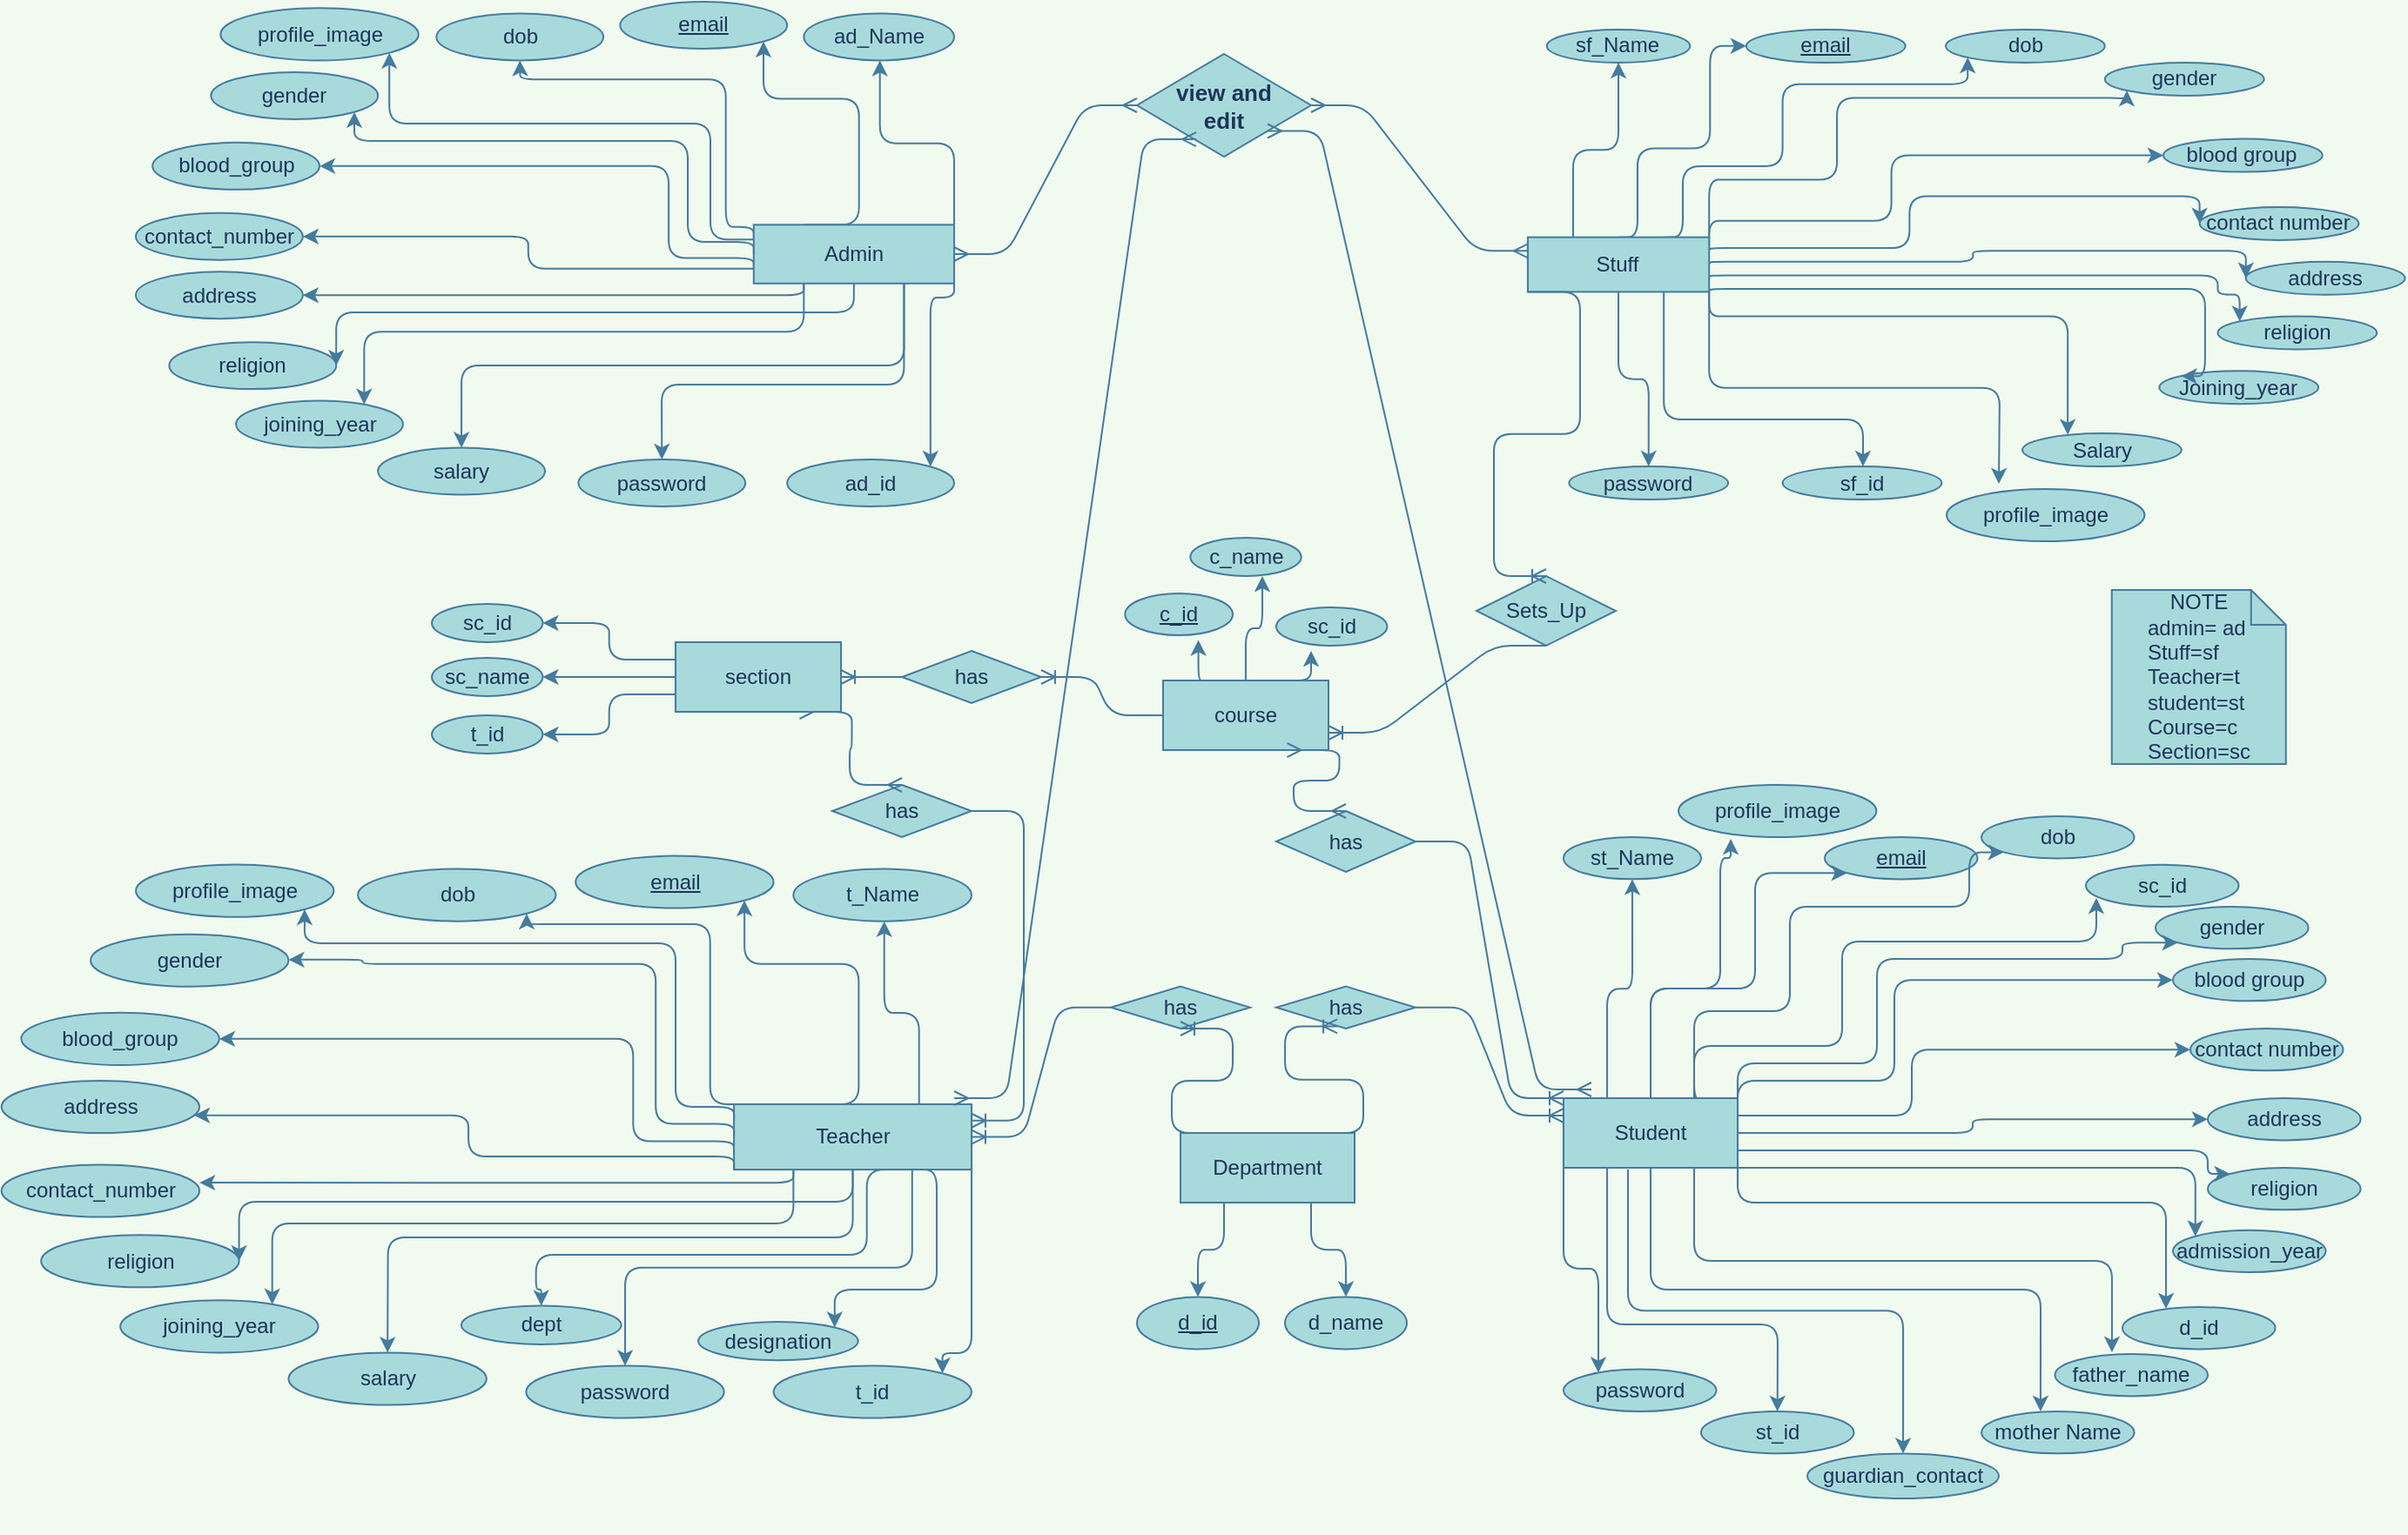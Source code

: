 <mxfile version="13.8.9" type="device"><diagram id="d_rRP_zealv1_5WLvZr8" name="Page-1"><mxGraphModel dx="2591" dy="832" grid="1" gridSize="10" guides="1" tooltips="1" connect="1" arrows="1" fold="1" page="1" pageScale="1" pageWidth="1169" pageHeight="827" background="#F1FAEE" math="0" shadow="0"><root><mxCell id="0"/><mxCell id="1" parent="0"/><mxCell id="a4h3_35hAJfXa5_-YJkq-80" style="edgeStyle=orthogonalEdgeStyle;curved=0;rounded=1;sketch=0;orthogonalLoop=1;jettySize=auto;html=1;exitX=0.25;exitY=1;exitDx=0;exitDy=0;strokeColor=#457B9D;fontColor=#1D3557;labelBackgroundColor=#F1FAEE;" parent="1" source="khPYwJNL68nXkxITL5HH-182" target="khPYwJNL68nXkxITL5HH-185" edge="1"><mxGeometry relative="1" as="geometry"/></mxCell><mxCell id="a4h3_35hAJfXa5_-YJkq-81" style="edgeStyle=orthogonalEdgeStyle;curved=0;rounded=1;sketch=0;orthogonalLoop=1;jettySize=auto;html=1;exitX=0.75;exitY=1;exitDx=0;exitDy=0;entryX=0.5;entryY=0;entryDx=0;entryDy=0;strokeColor=#457B9D;fontColor=#1D3557;labelBackgroundColor=#F1FAEE;" parent="1" source="khPYwJNL68nXkxITL5HH-182" target="khPYwJNL68nXkxITL5HH-184" edge="1"><mxGeometry relative="1" as="geometry"/></mxCell><mxCell id="khPYwJNL68nXkxITL5HH-182" value="Department" style="whiteSpace=wrap;html=1;align=center;rounded=0;sketch=0;fillColor=#A8DADC;strokeColor=#457B9D;fontColor=#1D3557;" parent="1" vertex="1"><mxGeometry x="540" y="700" width="100" height="40" as="geometry"/></mxCell><mxCell id="khPYwJNL68nXkxITL5HH-184" value="d_name" style="ellipse;whiteSpace=wrap;html=1;align=center;rounded=0;sketch=0;fillColor=#A8DADC;strokeColor=#457B9D;fontColor=#1D3557;" parent="1" vertex="1"><mxGeometry x="600" y="794.19" width="70" height="30" as="geometry"/></mxCell><mxCell id="khPYwJNL68nXkxITL5HH-185" value="d_id" style="ellipse;whiteSpace=wrap;html=1;align=center;fontStyle=4;rounded=0;sketch=0;fillColor=#A8DADC;strokeColor=#457B9D;fontColor=#1D3557;" parent="1" vertex="1"><mxGeometry x="515" y="794.19" width="70" height="30" as="geometry"/></mxCell><mxCell id="khPYwJNL68nXkxITL5HH-215" value="d_id" style="ellipse;whiteSpace=wrap;html=1;align=center;rounded=0;sketch=0;fillColor=#A8DADC;strokeColor=#457B9D;fontColor=#1D3557;" parent="1" vertex="1"><mxGeometry x="1081.005" y="800.004" width="87.755" height="24.186" as="geometry"/></mxCell><mxCell id="khPYwJNL68nXkxITL5HH-216" value="father_name" style="ellipse;whiteSpace=wrap;html=1;align=center;rounded=0;sketch=0;fillColor=#A8DADC;strokeColor=#457B9D;fontColor=#1D3557;" parent="1" vertex="1"><mxGeometry x="1042.245" y="827.004" width="87.755" height="24.186" as="geometry"/></mxCell><mxCell id="khPYwJNL68nXkxITL5HH-219" value="" style="group;fontColor=#1D3557;" parent="1" vertex="1" connectable="0"><mxGeometry y="50" width="410" height="290" as="geometry"/></mxCell><mxCell id="khPYwJNL68nXkxITL5HH-26" value="" style="group;fontColor=#1D3557;" parent="khPYwJNL68nXkxITL5HH-219" vertex="1" connectable="0"><mxGeometry x="-60" width="470" height="290" as="geometry"/></mxCell><mxCell id="khPYwJNL68nXkxITL5HH-44" style="edgeStyle=orthogonalEdgeStyle;curved=0;rounded=1;sketch=0;orthogonalLoop=1;jettySize=auto;html=1;exitX=0.25;exitY=0;exitDx=0;exitDy=0;entryX=1;entryY=1;entryDx=0;entryDy=0;strokeColor=#457B9D;fontColor=#1D3557;labelBackgroundColor=#F1FAEE;" parent="khPYwJNL68nXkxITL5HH-26" source="khPYwJNL68nXkxITL5HH-1" target="khPYwJNL68nXkxITL5HH-11" edge="1"><mxGeometry relative="1" as="geometry"><Array as="points"><mxPoint x="415.349" y="128.269"/><mxPoint x="415.349" y="55.769"/><mxPoint x="359.605" y="55.769"/></Array></mxGeometry></mxCell><mxCell id="khPYwJNL68nXkxITL5HH-45" style="edgeStyle=orthogonalEdgeStyle;curved=0;rounded=1;sketch=0;orthogonalLoop=1;jettySize=auto;html=1;exitX=0;exitY=0.25;exitDx=0;exitDy=0;strokeColor=#457B9D;fontColor=#1D3557;labelBackgroundColor=#F1FAEE;" parent="khPYwJNL68nXkxITL5HH-26" source="khPYwJNL68nXkxITL5HH-1" target="khPYwJNL68nXkxITL5HH-25" edge="1"><mxGeometry relative="1" as="geometry"><Array as="points"><mxPoint x="338.837" y="129.385"/><mxPoint x="338.837" y="44.615"/><mxPoint x="220.791" y="44.615"/></Array></mxGeometry></mxCell><mxCell id="khPYwJNL68nXkxITL5HH-48" style="edgeStyle=orthogonalEdgeStyle;curved=0;rounded=1;sketch=0;orthogonalLoop=1;jettySize=auto;html=1;exitX=0;exitY=0.75;exitDx=0;exitDy=0;entryX=1;entryY=0.5;entryDx=0;entryDy=0;strokeColor=#457B9D;fontColor=#1D3557;labelBackgroundColor=#F1FAEE;" parent="khPYwJNL68nXkxITL5HH-26" source="khPYwJNL68nXkxITL5HH-1" target="khPYwJNL68nXkxITL5HH-18" edge="1"><mxGeometry relative="1" as="geometry"><Array as="points"><mxPoint x="306.047" y="147.231"/><mxPoint x="306.047" y="94.808"/></Array></mxGeometry></mxCell><mxCell id="khPYwJNL68nXkxITL5HH-50" style="edgeStyle=orthogonalEdgeStyle;curved=0;rounded=1;sketch=0;orthogonalLoop=1;jettySize=auto;html=1;exitX=0.25;exitY=1;exitDx=0;exitDy=0;entryX=1;entryY=0.5;entryDx=0;entryDy=0;strokeColor=#457B9D;fontColor=#1D3557;labelBackgroundColor=#F1FAEE;" parent="khPYwJNL68nXkxITL5HH-26" source="khPYwJNL68nXkxITL5HH-1" target="khPYwJNL68nXkxITL5HH-16" edge="1"><mxGeometry relative="1" as="geometry"><Array as="points"><mxPoint x="383.651" y="168.423"/></Array></mxGeometry></mxCell><mxCell id="khPYwJNL68nXkxITL5HH-51" style="edgeStyle=orthogonalEdgeStyle;curved=0;rounded=1;sketch=0;orthogonalLoop=1;jettySize=auto;html=1;exitX=0.5;exitY=1;exitDx=0;exitDy=0;entryX=1;entryY=0.5;entryDx=0;entryDy=0;strokeColor=#457B9D;fontColor=#1D3557;labelBackgroundColor=#F1FAEE;" parent="khPYwJNL68nXkxITL5HH-26" source="khPYwJNL68nXkxITL5HH-1" target="khPYwJNL68nXkxITL5HH-15" edge="1"><mxGeometry relative="1" as="geometry"><Array as="points"><mxPoint x="412.07" y="178.462"/><mxPoint x="114.767" y="178.462"/></Array></mxGeometry></mxCell><mxCell id="khPYwJNL68nXkxITL5HH-52" style="edgeStyle=orthogonalEdgeStyle;curved=0;rounded=1;sketch=0;orthogonalLoop=1;jettySize=auto;html=1;exitX=0.75;exitY=1;exitDx=0;exitDy=0;strokeColor=#457B9D;fontColor=#1D3557;labelBackgroundColor=#F1FAEE;" parent="khPYwJNL68nXkxITL5HH-26" source="khPYwJNL68nXkxITL5HH-1" target="khPYwJNL68nXkxITL5HH-14" edge="1"><mxGeometry relative="1" as="geometry"><Array as="points"><mxPoint x="441" y="220"/><mxPoint x="302" y="220"/></Array></mxGeometry></mxCell><mxCell id="khPYwJNL68nXkxITL5HH-150" style="edgeStyle=orthogonalEdgeStyle;curved=0;rounded=1;sketch=0;orthogonalLoop=1;jettySize=auto;html=1;exitX=0.25;exitY=1;exitDx=0;exitDy=0;strokeColor=#457B9D;fontColor=#1D3557;labelBackgroundColor=#F1FAEE;" parent="khPYwJNL68nXkxITL5HH-26" source="khPYwJNL68nXkxITL5HH-1" target="khPYwJNL68nXkxITL5HH-24" edge="1"><mxGeometry relative="1" as="geometry"><Array as="points"><mxPoint x="383.651" y="189.615"/><mxPoint x="131.163" y="189.615"/></Array></mxGeometry></mxCell><mxCell id="khPYwJNL68nXkxITL5HH-252" style="edgeStyle=orthogonalEdgeStyle;curved=0;rounded=1;sketch=0;orthogonalLoop=1;jettySize=auto;html=1;exitX=0;exitY=0.75;exitDx=0;exitDy=0;strokeColor=#457B9D;fontColor=#1D3557;labelBackgroundColor=#F1FAEE;" parent="khPYwJNL68nXkxITL5HH-26" source="khPYwJNL68nXkxITL5HH-1" target="khPYwJNL68nXkxITL5HH-17" edge="1"><mxGeometry relative="1" as="geometry"/></mxCell><mxCell id="khPYwJNL68nXkxITL5HH-253" style="edgeStyle=orthogonalEdgeStyle;curved=0;rounded=1;sketch=0;orthogonalLoop=1;jettySize=auto;html=1;exitX=0.75;exitY=1;exitDx=0;exitDy=0;strokeColor=#457B9D;fontColor=#1D3557;labelBackgroundColor=#F1FAEE;" parent="khPYwJNL68nXkxITL5HH-26" source="khPYwJNL68nXkxITL5HH-1" target="khPYwJNL68nXkxITL5HH-23" edge="1"><mxGeometry relative="1" as="geometry"/></mxCell><mxCell id="9N3x_rhIkcSku-gzwhIb-42" style="edgeStyle=orthogonalEdgeStyle;curved=0;rounded=1;sketch=0;orthogonalLoop=1;jettySize=auto;html=1;exitX=0;exitY=0.25;exitDx=0;exitDy=0;entryX=1;entryY=1;entryDx=0;entryDy=0;strokeColor=#457B9D;fillColor=#A8DADC;fontColor=#1D3557;" edge="1" parent="khPYwJNL68nXkxITL5HH-26" source="khPYwJNL68nXkxITL5HH-1" target="9N3x_rhIkcSku-gzwhIb-37"><mxGeometry relative="1" as="geometry"><Array as="points"><mxPoint x="330" y="137"/><mxPoint x="330" y="70"/><mxPoint x="145" y="70"/></Array></mxGeometry></mxCell><mxCell id="khPYwJNL68nXkxITL5HH-1" value="Admin" style="whiteSpace=wrap;html=1;align=center;rounded=0;sketch=0;fillColor=#A8DADC;strokeColor=#457B9D;fontColor=#1D3557;" parent="khPYwJNL68nXkxITL5HH-26" vertex="1"><mxGeometry x="354.898" y="128.143" width="115.102" height="33.721" as="geometry"/></mxCell><mxCell id="khPYwJNL68nXkxITL5HH-8" value="ad_Name" style="ellipse;whiteSpace=wrap;html=1;rounded=0;sketch=0;fillColor=#A8DADC;strokeColor=#457B9D;fontColor=#1D3557;" parent="khPYwJNL68nXkxITL5HH-26" vertex="1"><mxGeometry x="383.673" y="6.744" width="86.327" height="26.977" as="geometry"/></mxCell><mxCell id="khPYwJNL68nXkxITL5HH-9" value="" style="edgeStyle=orthogonalEdgeStyle;curved=0;rounded=1;sketch=0;orthogonalLoop=1;jettySize=auto;html=1;strokeColor=#457B9D;fontColor=#1D3557;labelBackgroundColor=#F1FAEE;" parent="khPYwJNL68nXkxITL5HH-26" source="khPYwJNL68nXkxITL5HH-1" target="khPYwJNL68nXkxITL5HH-8" edge="1"><mxGeometry relative="1" as="geometry"><Array as="points"><mxPoint x="470.0" y="81.423"/><mxPoint x="427.372" y="81.423"/></Array></mxGeometry></mxCell><mxCell id="khPYwJNL68nXkxITL5HH-11" value="email" style="ellipse;whiteSpace=wrap;html=1;align=center;fontStyle=4;rounded=0;sketch=0;fillColor=#A8DADC;strokeColor=#457B9D;fontColor=#1D3557;" parent="khPYwJNL68nXkxITL5HH-26" vertex="1"><mxGeometry x="278.163" width="95.918" height="26.977" as="geometry"/></mxCell><mxCell id="khPYwJNL68nXkxITL5HH-12" value="gender" style="ellipse;whiteSpace=wrap;html=1;align=center;rounded=0;sketch=0;fillColor=#A8DADC;strokeColor=#457B9D;fontColor=#1D3557;" parent="khPYwJNL68nXkxITL5HH-26" vertex="1"><mxGeometry x="43.163" y="40.465" width="95.918" height="26.977" as="geometry"/></mxCell><mxCell id="khPYwJNL68nXkxITL5HH-13" value="ad_id" style="ellipse;whiteSpace=wrap;html=1;align=center;rounded=0;sketch=0;fillColor=#A8DADC;strokeColor=#457B9D;fontColor=#1D3557;" parent="khPYwJNL68nXkxITL5HH-26" vertex="1"><mxGeometry x="374.082" y="263.023" width="95.918" height="26.977" as="geometry"/></mxCell><mxCell id="khPYwJNL68nXkxITL5HH-14" value="password" style="ellipse;whiteSpace=wrap;html=1;align=center;rounded=0;sketch=0;fillColor=#A8DADC;strokeColor=#457B9D;fontColor=#1D3557;" parent="khPYwJNL68nXkxITL5HH-26" vertex="1"><mxGeometry x="254.184" y="263.023" width="95.918" height="26.977" as="geometry"/></mxCell><mxCell id="khPYwJNL68nXkxITL5HH-15" value="religion" style="ellipse;whiteSpace=wrap;html=1;align=center;rounded=0;sketch=0;fillColor=#A8DADC;strokeColor=#457B9D;fontColor=#1D3557;" parent="khPYwJNL68nXkxITL5HH-26" vertex="1"><mxGeometry x="19.184" y="195.581" width="95.918" height="26.977" as="geometry"/></mxCell><mxCell id="khPYwJNL68nXkxITL5HH-16" value="address" style="ellipse;whiteSpace=wrap;html=1;align=center;rounded=0;sketch=0;fillColor=#A8DADC;strokeColor=#457B9D;fontColor=#1D3557;" parent="khPYwJNL68nXkxITL5HH-26" vertex="1"><mxGeometry y="155.116" width="95.918" height="26.977" as="geometry"/></mxCell><mxCell id="khPYwJNL68nXkxITL5HH-17" value="contact_number" style="ellipse;whiteSpace=wrap;html=1;align=center;rounded=0;sketch=0;fillColor=#A8DADC;strokeColor=#457B9D;fontColor=#1D3557;" parent="khPYwJNL68nXkxITL5HH-26" vertex="1"><mxGeometry y="121.395" width="95.918" height="26.977" as="geometry"/></mxCell><mxCell id="khPYwJNL68nXkxITL5HH-18" value="blood_group" style="ellipse;whiteSpace=wrap;html=1;align=center;rounded=0;sketch=0;fillColor=#A8DADC;strokeColor=#457B9D;fontColor=#1D3557;" parent="khPYwJNL68nXkxITL5HH-26" vertex="1"><mxGeometry x="9.592" y="80.93" width="95.918" height="26.977" as="geometry"/></mxCell><mxCell id="khPYwJNL68nXkxITL5HH-23" value="salary" style="ellipse;whiteSpace=wrap;html=1;align=center;rounded=0;sketch=0;fillColor=#A8DADC;strokeColor=#457B9D;fontColor=#1D3557;" parent="khPYwJNL68nXkxITL5HH-26" vertex="1"><mxGeometry x="139.082" y="256.279" width="95.918" height="26.977" as="geometry"/></mxCell><mxCell id="khPYwJNL68nXkxITL5HH-24" value="joining_year" style="ellipse;whiteSpace=wrap;html=1;align=center;rounded=0;sketch=0;fillColor=#A8DADC;strokeColor=#457B9D;fontColor=#1D3557;" parent="khPYwJNL68nXkxITL5HH-26" vertex="1"><mxGeometry x="57.551" y="229.302" width="95.918" height="26.977" as="geometry"/></mxCell><mxCell id="khPYwJNL68nXkxITL5HH-25" value="dob" style="ellipse;whiteSpace=wrap;html=1;align=center;rounded=0;sketch=0;fillColor=#A8DADC;strokeColor=#457B9D;fontColor=#1D3557;" parent="khPYwJNL68nXkxITL5HH-26" vertex="1"><mxGeometry x="172.653" y="6.744" width="95.918" height="26.977" as="geometry"/></mxCell><mxCell id="khPYwJNL68nXkxITL5HH-46" style="edgeStyle=orthogonalEdgeStyle;curved=0;rounded=1;sketch=0;orthogonalLoop=1;jettySize=auto;html=1;exitX=0;exitY=0.5;exitDx=0;exitDy=0;entryX=1;entryY=1;entryDx=0;entryDy=0;strokeColor=#457B9D;fontColor=#1D3557;labelBackgroundColor=#F1FAEE;" parent="khPYwJNL68nXkxITL5HH-26" source="khPYwJNL68nXkxITL5HH-1" target="khPYwJNL68nXkxITL5HH-12" edge="1"><mxGeometry relative="1" as="geometry"><mxPoint x="163.953" y="100.385" as="targetPoint"/><Array as="points"><mxPoint x="355" y="138"/><mxPoint x="317" y="138"/><mxPoint x="317" y="80"/><mxPoint x="125" y="80"/></Array></mxGeometry></mxCell><mxCell id="khPYwJNL68nXkxITL5HH-54" style="edgeStyle=orthogonalEdgeStyle;curved=0;rounded=1;sketch=0;orthogonalLoop=1;jettySize=auto;html=1;exitX=1;exitY=1;exitDx=0;exitDy=0;entryX=1;entryY=0;entryDx=0;entryDy=0;strokeColor=#457B9D;fontColor=#1D3557;labelBackgroundColor=#F1FAEE;" parent="khPYwJNL68nXkxITL5HH-26" source="khPYwJNL68nXkxITL5HH-1" target="khPYwJNL68nXkxITL5HH-13" edge="1"><mxGeometry relative="1" as="geometry"><mxPoint x="441.395" y="185.769" as="targetPoint"/><Array as="points"><mxPoint x="470" y="170"/><mxPoint x="456" y="170"/></Array></mxGeometry></mxCell><mxCell id="9N3x_rhIkcSku-gzwhIb-37" value="profile_image" style="ellipse;whiteSpace=wrap;html=1;align=center;rounded=0;sketch=0;fillColor=#A8DADC;strokeColor=#457B9D;fontColor=#1D3557;" vertex="1" parent="khPYwJNL68nXkxITL5HH-26"><mxGeometry x="48.662" y="3.673" width="113.703" height="30.047" as="geometry"/></mxCell><mxCell id="khPYwJNL68nXkxITL5HH-220" value="" style="group;fontColor=#1D3557;" parent="1" vertex="1" connectable="0"><mxGeometry x="-30" y="607" width="450" height="323" as="geometry"/></mxCell><mxCell id="khPYwJNL68nXkxITL5HH-125" value="" style="group;fontColor=#1D3557;" parent="khPYwJNL68nXkxITL5HH-220" vertex="1" connectable="0"><mxGeometry x="-107.143" width="557.143" height="323" as="geometry"/></mxCell><mxCell id="khPYwJNL68nXkxITL5HH-126" style="edgeStyle=orthogonalEdgeStyle;curved=0;rounded=1;sketch=0;orthogonalLoop=1;jettySize=auto;html=1;exitX=0.25;exitY=0;exitDx=0;exitDy=0;entryX=1;entryY=1;entryDx=0;entryDy=0;strokeColor=#457B9D;fontColor=#1D3557;labelBackgroundColor=#F1FAEE;" parent="khPYwJNL68nXkxITL5HH-125" source="khPYwJNL68nXkxITL5HH-132" target="khPYwJNL68nXkxITL5HH-135" edge="1"><mxGeometry relative="1" as="geometry"><Array as="points"><mxPoint x="492.359" y="76.627"/><mxPoint x="492.359" y="-4.123"/><mxPoint x="426.279" y="-4.123"/></Array></mxGeometry></mxCell><mxCell id="khPYwJNL68nXkxITL5HH-128" style="edgeStyle=orthogonalEdgeStyle;curved=0;rounded=1;sketch=0;orthogonalLoop=1;jettySize=auto;html=1;exitX=0;exitY=0.75;exitDx=0;exitDy=0;entryX=1;entryY=0.5;entryDx=0;entryDy=0;strokeColor=#457B9D;fontColor=#1D3557;labelBackgroundColor=#F1FAEE;" parent="khPYwJNL68nXkxITL5HH-125" source="khPYwJNL68nXkxITL5HH-132" target="khPYwJNL68nXkxITL5HH-142" edge="1"><mxGeometry relative="1" as="geometry"><Array as="points"><mxPoint x="362.791" y="97.746"/><mxPoint x="362.791" y="39.358"/></Array></mxGeometry></mxCell><mxCell id="khPYwJNL68nXkxITL5HH-129" style="edgeStyle=orthogonalEdgeStyle;curved=0;rounded=1;sketch=0;orthogonalLoop=1;jettySize=auto;html=1;exitX=0.25;exitY=1;exitDx=0;exitDy=0;entryX=1;entryY=0.5;entryDx=0;entryDy=0;strokeColor=#457B9D;fontColor=#1D3557;labelBackgroundColor=#F1FAEE;" parent="khPYwJNL68nXkxITL5HH-125" source="khPYwJNL68nXkxITL5HH-132" edge="1"><mxGeometry relative="1" as="geometry"><Array as="points"><mxPoint x="454.784" y="121.35"/></Array><mxPoint x="113.703" y="121.552" as="targetPoint"/></mxGeometry></mxCell><mxCell id="khPYwJNL68nXkxITL5HH-130" style="edgeStyle=orthogonalEdgeStyle;curved=0;rounded=1;sketch=0;orthogonalLoop=1;jettySize=auto;html=1;exitX=0.5;exitY=1;exitDx=0;exitDy=0;entryX=1;entryY=0.5;entryDx=0;entryDy=0;strokeColor=#457B9D;fontColor=#1D3557;labelBackgroundColor=#F1FAEE;" parent="khPYwJNL68nXkxITL5HH-125" source="khPYwJNL68nXkxITL5HH-132" target="khPYwJNL68nXkxITL5HH-139" edge="1"><mxGeometry relative="1" as="geometry"><Array as="points"><mxPoint x="488.472" y="132.531"/><mxPoint x="136.047" y="132.531"/></Array></mxGeometry></mxCell><mxCell id="a4h3_35hAJfXa5_-YJkq-6" style="edgeStyle=orthogonalEdgeStyle;curved=0;rounded=1;sketch=0;orthogonalLoop=1;jettySize=auto;html=1;exitX=0.75;exitY=1;exitDx=0;exitDy=0;strokeColor=#457B9D;fontColor=#1D3557;labelBackgroundColor=#F1FAEE;" parent="khPYwJNL68nXkxITL5HH-125" source="khPYwJNL68nXkxITL5HH-132" target="khPYwJNL68nXkxITL5HH-138" edge="1"><mxGeometry relative="1" as="geometry"/></mxCell><mxCell id="9N3x_rhIkcSku-gzwhIb-36" style="edgeStyle=orthogonalEdgeStyle;curved=0;rounded=1;sketch=0;orthogonalLoop=1;jettySize=auto;html=1;exitX=0.25;exitY=0;exitDx=0;exitDy=0;entryX=1;entryY=1;entryDx=0;entryDy=0;strokeColor=#457B9D;fillColor=#A8DADC;fontColor=#1D3557;" edge="1" parent="khPYwJNL68nXkxITL5HH-125" source="khPYwJNL68nXkxITL5HH-132" target="khPYwJNL68nXkxITL5HH-145"><mxGeometry relative="1" as="geometry"><Array as="points"><mxPoint x="407" y="77"/><mxPoint x="407" y="-27"/><mxPoint x="301" y="-27"/></Array></mxGeometry></mxCell><mxCell id="khPYwJNL68nXkxITL5HH-132" value="Teacher" style="whiteSpace=wrap;html=1;align=center;rounded=0;sketch=0;fillColor=#A8DADC;strokeColor=#457B9D;fontColor=#1D3557;" parent="khPYwJNL68nXkxITL5HH-125" vertex="1"><mxGeometry x="420.7" y="76.487" width="136.443" height="37.558" as="geometry"/></mxCell><mxCell id="khPYwJNL68nXkxITL5HH-133" value="t_Name" style="ellipse;whiteSpace=wrap;html=1;rounded=0;sketch=0;fillColor=#A8DADC;strokeColor=#457B9D;fontColor=#1D3557;" parent="khPYwJNL68nXkxITL5HH-125" vertex="1"><mxGeometry x="454.81" y="-58.727" width="102.332" height="30.047" as="geometry"/></mxCell><mxCell id="khPYwJNL68nXkxITL5HH-134" value="" style="edgeStyle=orthogonalEdgeStyle;curved=0;rounded=1;sketch=0;orthogonalLoop=1;jettySize=auto;html=1;strokeColor=#457B9D;fontColor=#1D3557;labelBackgroundColor=#F1FAEE;" parent="khPYwJNL68nXkxITL5HH-125" source="khPYwJNL68nXkxITL5HH-132" target="khPYwJNL68nXkxITL5HH-133" edge="1"><mxGeometry relative="1" as="geometry"><Array as="points"><mxPoint x="527" y="24"/><mxPoint x="507" y="24"/></Array></mxGeometry></mxCell><mxCell id="khPYwJNL68nXkxITL5HH-135" value="email" style="ellipse;whiteSpace=wrap;html=1;align=center;fontStyle=4;rounded=0;sketch=0;fillColor=#A8DADC;strokeColor=#457B9D;fontColor=#1D3557;" parent="khPYwJNL68nXkxITL5HH-125" vertex="1"><mxGeometry x="329.738" y="-66.238" width="113.703" height="30.047" as="geometry"/></mxCell><mxCell id="khPYwJNL68nXkxITL5HH-136" value="gender" style="ellipse;whiteSpace=wrap;html=1;align=center;rounded=0;sketch=0;fillColor=#A8DADC;strokeColor=#457B9D;fontColor=#1D3557;" parent="khPYwJNL68nXkxITL5HH-125" vertex="1"><mxGeometry x="51.166" y="-21.169" width="113.703" height="30.047" as="geometry"/></mxCell><mxCell id="khPYwJNL68nXkxITL5HH-137" value="t_id" style="ellipse;whiteSpace=wrap;html=1;align=center;rounded=0;sketch=0;fillColor=#A8DADC;strokeColor=#457B9D;fontColor=#1D3557;" parent="khPYwJNL68nXkxITL5HH-125" vertex="1"><mxGeometry x="443.44" y="226.715" width="113.703" height="30.047" as="geometry"/></mxCell><mxCell id="khPYwJNL68nXkxITL5HH-138" value="password" style="ellipse;whiteSpace=wrap;html=1;align=center;rounded=0;sketch=0;fillColor=#A8DADC;strokeColor=#457B9D;fontColor=#1D3557;" parent="khPYwJNL68nXkxITL5HH-125" vertex="1"><mxGeometry x="301.312" y="226.715" width="113.703" height="30.047" as="geometry"/></mxCell><mxCell id="khPYwJNL68nXkxITL5HH-139" value="religion" style="ellipse;whiteSpace=wrap;html=1;align=center;rounded=0;sketch=0;fillColor=#A8DADC;strokeColor=#457B9D;fontColor=#1D3557;" parent="khPYwJNL68nXkxITL5HH-125" vertex="1"><mxGeometry x="22.741" y="151.599" width="113.703" height="30.047" as="geometry"/></mxCell><mxCell id="khPYwJNL68nXkxITL5HH-140" value="address" style="ellipse;whiteSpace=wrap;html=1;align=center;rounded=0;sketch=0;fillColor=#A8DADC;strokeColor=#457B9D;fontColor=#1D3557;" parent="khPYwJNL68nXkxITL5HH-125" vertex="1"><mxGeometry y="62.961" width="113.703" height="30.047" as="geometry"/></mxCell><mxCell id="khPYwJNL68nXkxITL5HH-141" value="contact_number" style="ellipse;whiteSpace=wrap;html=1;align=center;rounded=0;sketch=0;fillColor=#A8DADC;strokeColor=#457B9D;fontColor=#1D3557;" parent="khPYwJNL68nXkxITL5HH-125" vertex="1"><mxGeometry y="111.209" width="113.703" height="30.047" as="geometry"/></mxCell><mxCell id="khPYwJNL68nXkxITL5HH-142" value="blood_group" style="ellipse;whiteSpace=wrap;html=1;align=center;rounded=0;sketch=0;fillColor=#A8DADC;strokeColor=#457B9D;fontColor=#1D3557;" parent="khPYwJNL68nXkxITL5HH-125" vertex="1"><mxGeometry x="11.37" y="23.901" width="113.703" height="30.047" as="geometry"/></mxCell><mxCell id="khPYwJNL68nXkxITL5HH-143" value="salary" style="ellipse;whiteSpace=wrap;html=1;align=center;rounded=0;sketch=0;fillColor=#A8DADC;strokeColor=#457B9D;fontColor=#1D3557;" parent="khPYwJNL68nXkxITL5HH-125" vertex="1"><mxGeometry x="164.869" y="219.203" width="113.703" height="30.047" as="geometry"/></mxCell><mxCell id="khPYwJNL68nXkxITL5HH-144" value="joining_year" style="ellipse;whiteSpace=wrap;html=1;align=center;rounded=0;sketch=0;fillColor=#A8DADC;strokeColor=#457B9D;fontColor=#1D3557;" parent="khPYwJNL68nXkxITL5HH-125" vertex="1"><mxGeometry x="68.222" y="189.157" width="113.703" height="30.047" as="geometry"/></mxCell><mxCell id="khPYwJNL68nXkxITL5HH-145" value="dob" style="ellipse;whiteSpace=wrap;html=1;align=center;rounded=0;sketch=0;fillColor=#A8DADC;strokeColor=#457B9D;fontColor=#1D3557;" parent="khPYwJNL68nXkxITL5HH-125" vertex="1"><mxGeometry x="204.665" y="-58.727" width="113.703" height="30.047" as="geometry"/></mxCell><mxCell id="khPYwJNL68nXkxITL5HH-146" style="edgeStyle=orthogonalEdgeStyle;curved=0;rounded=1;sketch=0;orthogonalLoop=1;jettySize=auto;html=1;exitX=0;exitY=0.5;exitDx=0;exitDy=0;strokeColor=#457B9D;fontColor=#1D3557;labelBackgroundColor=#F1FAEE;" parent="khPYwJNL68nXkxITL5HH-125" source="khPYwJNL68nXkxITL5HH-132" target="khPYwJNL68nXkxITL5HH-136" edge="1"><mxGeometry relative="1" as="geometry"><mxPoint x="207.309" y="20.723" as="targetPoint"/><Array as="points"><mxPoint x="421.096" y="87.808"/><mxPoint x="375.748" y="87.808"/><mxPoint x="375.748" y="-4.123"/><mxPoint x="207.309" y="-4.123"/><mxPoint x="207.309" y="-6.608"/></Array></mxGeometry></mxCell><mxCell id="khPYwJNL68nXkxITL5HH-151" style="edgeStyle=orthogonalEdgeStyle;curved=0;rounded=1;sketch=0;orthogonalLoop=1;jettySize=auto;html=1;exitX=0.25;exitY=1;exitDx=0;exitDy=0;strokeColor=#457B9D;fontColor=#1D3557;labelBackgroundColor=#F1FAEE;" parent="khPYwJNL68nXkxITL5HH-125" source="khPYwJNL68nXkxITL5HH-132" target="khPYwJNL68nXkxITL5HH-144" edge="1"><mxGeometry relative="1" as="geometry"><mxPoint x="155.482" y="182.223" as="targetPoint"/><Array as="points"><mxPoint x="454.784" y="144.954"/><mxPoint x="155.482" y="144.954"/></Array></mxGeometry></mxCell><mxCell id="khPYwJNL68nXkxITL5HH-147" style="edgeStyle=orthogonalEdgeStyle;curved=0;rounded=1;sketch=0;orthogonalLoop=1;jettySize=auto;html=1;exitX=0;exitY=1;exitDx=0;exitDy=0;strokeColor=#457B9D;fontColor=#1D3557;labelBackgroundColor=#F1FAEE;" parent="khPYwJNL68nXkxITL5HH-125" source="khPYwJNL68nXkxITL5HH-132" target="khPYwJNL68nXkxITL5HH-140" edge="1"><mxGeometry relative="1" as="geometry"><mxPoint x="168.439" y="82.838" as="targetPoint"/><Array as="points"><mxPoint x="421.096" y="106.442"/><mxPoint x="268.206" y="106.442"/><mxPoint x="268.206" y="82.838"/></Array></mxGeometry></mxCell><mxCell id="khPYwJNL68nXkxITL5HH-149" style="edgeStyle=orthogonalEdgeStyle;curved=0;rounded=1;sketch=0;orthogonalLoop=1;jettySize=auto;html=1;exitX=1;exitY=1;exitDx=0;exitDy=0;entryX=1;entryY=0;entryDx=0;entryDy=0;strokeColor=#457B9D;fontColor=#1D3557;labelBackgroundColor=#F1FAEE;" parent="khPYwJNL68nXkxITL5HH-125" source="khPYwJNL68nXkxITL5HH-132" target="khPYwJNL68nXkxITL5HH-137" edge="1"><mxGeometry relative="1" as="geometry"><mxPoint x="608.97" y="219.492" as="targetPoint"/><Array as="points"><mxPoint x="557.143" y="219.492"/><mxPoint x="540.299" y="219.492"/></Array></mxGeometry></mxCell><mxCell id="khPYwJNL68nXkxITL5HH-180" style="edgeStyle=orthogonalEdgeStyle;curved=0;rounded=1;sketch=0;orthogonalLoop=1;jettySize=auto;html=1;exitX=0.5;exitY=1;exitDx=0;exitDy=0;strokeColor=#457B9D;fontColor=#1D3557;labelBackgroundColor=#F1FAEE;" parent="khPYwJNL68nXkxITL5HH-125" source="khPYwJNL68nXkxITL5HH-132" target="khPYwJNL68nXkxITL5HH-143" edge="1"><mxGeometry relative="1" as="geometry"><Array as="points"><mxPoint x="489" y="153"/><mxPoint x="222" y="153"/></Array></mxGeometry></mxCell><mxCell id="khPYwJNL68nXkxITL5HH-178" value="dept" style="ellipse;whiteSpace=wrap;html=1;align=center;rounded=0;sketch=0;fillColor=#A8DADC;strokeColor=#457B9D;fontColor=#1D3557;" parent="khPYwJNL68nXkxITL5HH-220" vertex="1"><mxGeometry x="156.982" y="192.301" width="91.837" height="22.167" as="geometry"/></mxCell><mxCell id="khPYwJNL68nXkxITL5HH-179" value="designation" style="ellipse;whiteSpace=wrap;html=1;align=center;rounded=0;sketch=0;fillColor=#A8DADC;strokeColor=#457B9D;fontColor=#1D3557;" parent="khPYwJNL68nXkxITL5HH-220" vertex="1"><mxGeometry x="293.028" y="201.466" width="91.837" height="22.167" as="geometry"/></mxCell><mxCell id="khPYwJNL68nXkxITL5HH-181" style="edgeStyle=orthogonalEdgeStyle;curved=0;rounded=1;sketch=0;orthogonalLoop=1;jettySize=auto;html=1;exitX=0.75;exitY=1;exitDx=0;exitDy=0;strokeColor=#457B9D;fontColor=#1D3557;labelBackgroundColor=#F1FAEE;" parent="khPYwJNL68nXkxITL5HH-220" source="khPYwJNL68nXkxITL5HH-132" target="khPYwJNL68nXkxITL5HH-178" edge="1"><mxGeometry relative="1" as="geometry"><Array as="points"><mxPoint x="389.857" y="114"/><mxPoint x="389.857" y="163"/><mxPoint x="199.857" y="163"/><mxPoint x="199.857" y="183"/><mxPoint x="202.857" y="183"/></Array><mxPoint x="190.0" y="183" as="targetPoint"/></mxGeometry></mxCell><mxCell id="a4h3_35hAJfXa5_-YJkq-7" style="edgeStyle=orthogonalEdgeStyle;curved=0;rounded=1;sketch=0;orthogonalLoop=1;jettySize=auto;html=1;exitX=0.75;exitY=1;exitDx=0;exitDy=0;entryX=1;entryY=0;entryDx=0;entryDy=0;strokeColor=#457B9D;fontColor=#1D3557;labelBackgroundColor=#F1FAEE;" parent="khPYwJNL68nXkxITL5HH-220" source="khPYwJNL68nXkxITL5HH-132" target="khPYwJNL68nXkxITL5HH-179" edge="1"><mxGeometry relative="1" as="geometry"><Array as="points"><mxPoint x="430" y="114"/><mxPoint x="430" y="183"/><mxPoint x="372" y="183"/></Array></mxGeometry></mxCell><mxCell id="khPYwJNL68nXkxITL5HH-209" value="dob" style="ellipse;whiteSpace=wrap;html=1;align=center;rounded=0;sketch=0;fillColor=#A8DADC;strokeColor=#457B9D;fontColor=#1D3557;" parent="1" vertex="1"><mxGeometry x="1000.005" y="518.047" width="87.755" height="24.186" as="geometry"/></mxCell><mxCell id="khPYwJNL68nXkxITL5HH-199" value="email" style="ellipse;whiteSpace=wrap;html=1;align=center;fontStyle=4;rounded=0;sketch=0;fillColor=#A8DADC;strokeColor=#457B9D;fontColor=#1D3557;" parent="1" vertex="1"><mxGeometry x="910.005" y="530" width="87.755" height="24.186" as="geometry"/></mxCell><mxCell id="khPYwJNL68nXkxITL5HH-197" value="st_Name" style="ellipse;whiteSpace=wrap;html=1;rounded=0;sketch=0;fillColor=#A8DADC;strokeColor=#457B9D;fontColor=#1D3557;" parent="1" vertex="1"><mxGeometry x="760.0" y="529.997" width="78.98" height="24.186" as="geometry"/></mxCell><mxCell id="khPYwJNL68nXkxITL5HH-200" value="gender" style="ellipse;whiteSpace=wrap;html=1;align=center;rounded=0;sketch=0;fillColor=#A8DADC;strokeColor=#457B9D;fontColor=#1D3557;" parent="1" vertex="1"><mxGeometry x="1100.005" y="569.999" width="87.755" height="24.186" as="geometry"/></mxCell><mxCell id="khPYwJNL68nXkxITL5HH-206" value="blood group" style="ellipse;whiteSpace=wrap;html=1;align=center;rounded=0;sketch=0;fillColor=#A8DADC;strokeColor=#457B9D;fontColor=#1D3557;" parent="1" vertex="1"><mxGeometry x="1110.005" y="599.998" width="87.755" height="24.186" as="geometry"/></mxCell><mxCell id="khPYwJNL68nXkxITL5HH-204" value="address" style="ellipse;whiteSpace=wrap;html=1;align=center;rounded=0;sketch=0;fillColor=#A8DADC;strokeColor=#457B9D;fontColor=#1D3557;" parent="1" vertex="1"><mxGeometry x="1130.005" y="680.0" width="87.755" height="24.186" as="geometry"/></mxCell><mxCell id="khPYwJNL68nXkxITL5HH-205" value="contact number" style="ellipse;whiteSpace=wrap;html=1;align=center;rounded=0;sketch=0;fillColor=#A8DADC;strokeColor=#457B9D;fontColor=#1D3557;" parent="1" vertex="1"><mxGeometry x="1120.005" y="639.997" width="87.755" height="24.186" as="geometry"/></mxCell><mxCell id="khPYwJNL68nXkxITL5HH-203" value="religion" style="ellipse;whiteSpace=wrap;html=1;align=center;rounded=0;sketch=0;fillColor=#A8DADC;strokeColor=#457B9D;fontColor=#1D3557;" parent="1" vertex="1"><mxGeometry x="1130.005" y="719.999" width="87.755" height="24.186" as="geometry"/></mxCell><mxCell id="khPYwJNL68nXkxITL5HH-208" value="admission_year" style="ellipse;whiteSpace=wrap;html=1;align=center;rounded=0;sketch=0;fillColor=#A8DADC;strokeColor=#457B9D;fontColor=#1D3557;" parent="1" vertex="1"><mxGeometry x="1110.005" y="755.821" width="87.755" height="24.186" as="geometry"/></mxCell><mxCell id="khPYwJNL68nXkxITL5HH-207" value="mother Name" style="ellipse;whiteSpace=wrap;html=1;align=center;rounded=0;sketch=0;fillColor=#A8DADC;strokeColor=#457B9D;fontColor=#1D3557;" parent="1" vertex="1"><mxGeometry x="1000.005" y="859.997" width="87.755" height="24.186" as="geometry"/></mxCell><mxCell id="khPYwJNL68nXkxITL5HH-202" value="password" style="ellipse;whiteSpace=wrap;html=1;align=center;rounded=0;sketch=0;fillColor=#A8DADC;strokeColor=#457B9D;fontColor=#1D3557;" parent="1" vertex="1"><mxGeometry x="760.005" y="835.814" width="87.755" height="24.186" as="geometry"/></mxCell><mxCell id="khPYwJNL68nXkxITL5HH-201" value="st_id" style="ellipse;whiteSpace=wrap;html=1;align=center;rounded=0;sketch=0;fillColor=#A8DADC;strokeColor=#457B9D;fontColor=#1D3557;" parent="1" vertex="1"><mxGeometry x="838.985" y="859.994" width="87.755" height="24.186" as="geometry"/></mxCell><mxCell id="khPYwJNL68nXkxITL5HH-233" style="edgeStyle=orthogonalEdgeStyle;curved=0;rounded=1;sketch=0;orthogonalLoop=1;jettySize=auto;html=1;exitX=0.25;exitY=0;exitDx=0;exitDy=0;strokeColor=#457B9D;fontColor=#1D3557;labelBackgroundColor=#F1FAEE;" parent="1" source="khPYwJNL68nXkxITL5HH-227" target="khPYwJNL68nXkxITL5HH-197" edge="1"><mxGeometry relative="1" as="geometry"/></mxCell><mxCell id="khPYwJNL68nXkxITL5HH-235" style="edgeStyle=orthogonalEdgeStyle;curved=0;rounded=1;sketch=0;orthogonalLoop=1;jettySize=auto;html=1;exitX=0.5;exitY=0;exitDx=0;exitDy=0;strokeColor=#457B9D;fontColor=#1D3557;labelBackgroundColor=#F1FAEE;entryX=0.264;entryY=1.032;entryDx=0;entryDy=0;entryPerimeter=0;" parent="1" source="khPYwJNL68nXkxITL5HH-227" target="9N3x_rhIkcSku-gzwhIb-39" edge="1"><mxGeometry relative="1" as="geometry"><Array as="points"><mxPoint x="810" y="617"/><mxPoint x="850" y="617"/><mxPoint x="850" y="542"/><mxPoint x="856" y="542"/></Array></mxGeometry></mxCell><mxCell id="khPYwJNL68nXkxITL5HH-236" style="edgeStyle=orthogonalEdgeStyle;curved=0;rounded=1;sketch=0;orthogonalLoop=1;jettySize=auto;html=1;exitX=0.75;exitY=0;exitDx=0;exitDy=0;entryX=0;entryY=1;entryDx=0;entryDy=0;strokeColor=#457B9D;fontColor=#1D3557;labelBackgroundColor=#F1FAEE;" parent="1" source="khPYwJNL68nXkxITL5HH-227" target="khPYwJNL68nXkxITL5HH-209" edge="1"><mxGeometry relative="1" as="geometry"><Array as="points"><mxPoint x="835" y="630"/><mxPoint x="890" y="630"/><mxPoint x="890" y="570"/><mxPoint x="993" y="570"/></Array></mxGeometry></mxCell><mxCell id="khPYwJNL68nXkxITL5HH-237" style="edgeStyle=orthogonalEdgeStyle;curved=0;rounded=1;sketch=0;orthogonalLoop=1;jettySize=auto;html=1;exitX=1;exitY=0;exitDx=0;exitDy=0;entryX=0;entryY=1;entryDx=0;entryDy=0;strokeColor=#457B9D;fontColor=#1D3557;labelBackgroundColor=#F1FAEE;" parent="1" source="khPYwJNL68nXkxITL5HH-227" target="khPYwJNL68nXkxITL5HH-200" edge="1"><mxGeometry relative="1" as="geometry"><Array as="points"><mxPoint x="860" y="660"/><mxPoint x="940" y="660"/><mxPoint x="940" y="600"/><mxPoint x="1081" y="600"/><mxPoint x="1081" y="591"/></Array></mxGeometry></mxCell><mxCell id="khPYwJNL68nXkxITL5HH-238" style="edgeStyle=orthogonalEdgeStyle;curved=0;rounded=1;sketch=0;orthogonalLoop=1;jettySize=auto;html=1;exitX=1;exitY=0.25;exitDx=0;exitDy=0;entryX=0;entryY=0.5;entryDx=0;entryDy=0;strokeColor=#457B9D;fontColor=#1D3557;labelBackgroundColor=#F1FAEE;" parent="1" source="khPYwJNL68nXkxITL5HH-227" target="khPYwJNL68nXkxITL5HH-206" edge="1"><mxGeometry relative="1" as="geometry"><Array as="points"><mxPoint x="860" y="670"/><mxPoint x="950" y="670"/><mxPoint x="950" y="612"/></Array></mxGeometry></mxCell><mxCell id="khPYwJNL68nXkxITL5HH-239" style="edgeStyle=orthogonalEdgeStyle;curved=0;rounded=1;sketch=0;orthogonalLoop=1;jettySize=auto;html=1;exitX=1;exitY=0.25;exitDx=0;exitDy=0;entryX=0;entryY=0.5;entryDx=0;entryDy=0;strokeColor=#457B9D;fontColor=#1D3557;labelBackgroundColor=#F1FAEE;" parent="1" source="khPYwJNL68nXkxITL5HH-227" target="khPYwJNL68nXkxITL5HH-205" edge="1"><mxGeometry relative="1" as="geometry"><Array as="points"><mxPoint x="960" y="690"/><mxPoint x="960" y="652"/></Array></mxGeometry></mxCell><mxCell id="khPYwJNL68nXkxITL5HH-240" style="edgeStyle=orthogonalEdgeStyle;curved=0;rounded=1;sketch=0;orthogonalLoop=1;jettySize=auto;html=1;exitX=1;exitY=0.5;exitDx=0;exitDy=0;entryX=0;entryY=0.5;entryDx=0;entryDy=0;strokeColor=#457B9D;fontColor=#1D3557;labelBackgroundColor=#F1FAEE;" parent="1" source="khPYwJNL68nXkxITL5HH-227" target="khPYwJNL68nXkxITL5HH-204" edge="1"><mxGeometry relative="1" as="geometry"><Array as="points"><mxPoint x="995" y="700"/><mxPoint x="995" y="692"/></Array></mxGeometry></mxCell><mxCell id="khPYwJNL68nXkxITL5HH-241" style="edgeStyle=orthogonalEdgeStyle;curved=0;rounded=1;sketch=0;orthogonalLoop=1;jettySize=auto;html=1;exitX=1;exitY=0.75;exitDx=0;exitDy=0;entryX=0;entryY=0;entryDx=0;entryDy=0;strokeColor=#457B9D;fontColor=#1D3557;labelBackgroundColor=#F1FAEE;" parent="1" source="khPYwJNL68nXkxITL5HH-227" target="khPYwJNL68nXkxITL5HH-203" edge="1"><mxGeometry relative="1" as="geometry"><Array as="points"><mxPoint x="1130" y="710"/><mxPoint x="1130" y="724"/></Array></mxGeometry></mxCell><mxCell id="khPYwJNL68nXkxITL5HH-243" style="edgeStyle=orthogonalEdgeStyle;curved=0;rounded=1;sketch=0;orthogonalLoop=1;jettySize=auto;html=1;exitX=1;exitY=1;exitDx=0;exitDy=0;entryX=0;entryY=0;entryDx=0;entryDy=0;strokeColor=#457B9D;fontColor=#1D3557;labelBackgroundColor=#F1FAEE;" parent="1" source="khPYwJNL68nXkxITL5HH-227" target="khPYwJNL68nXkxITL5HH-208" edge="1"><mxGeometry relative="1" as="geometry"><Array as="points"><mxPoint x="1123" y="720"/></Array></mxGeometry></mxCell><mxCell id="khPYwJNL68nXkxITL5HH-245" style="edgeStyle=orthogonalEdgeStyle;curved=0;rounded=1;sketch=0;orthogonalLoop=1;jettySize=auto;html=1;exitX=1;exitY=1;exitDx=0;exitDy=0;entryX=0.285;entryY=0.041;entryDx=0;entryDy=0;entryPerimeter=0;strokeColor=#457B9D;fontColor=#1D3557;labelBackgroundColor=#F1FAEE;" parent="1" source="khPYwJNL68nXkxITL5HH-227" target="khPYwJNL68nXkxITL5HH-215" edge="1"><mxGeometry relative="1" as="geometry"><Array as="points"><mxPoint x="860" y="740"/><mxPoint x="1106" y="740"/></Array></mxGeometry></mxCell><mxCell id="khPYwJNL68nXkxITL5HH-246" style="edgeStyle=orthogonalEdgeStyle;curved=0;rounded=1;sketch=0;orthogonalLoop=1;jettySize=auto;html=1;exitX=0.75;exitY=1;exitDx=0;exitDy=0;entryX=0.373;entryY=-0.042;entryDx=0;entryDy=0;entryPerimeter=0;strokeColor=#457B9D;fontColor=#1D3557;labelBackgroundColor=#F1FAEE;" parent="1" source="khPYwJNL68nXkxITL5HH-227" target="khPYwJNL68nXkxITL5HH-216" edge="1"><mxGeometry relative="1" as="geometry"/></mxCell><mxCell id="khPYwJNL68nXkxITL5HH-247" style="edgeStyle=orthogonalEdgeStyle;curved=0;rounded=1;sketch=0;orthogonalLoop=1;jettySize=auto;html=1;exitX=0.5;exitY=1;exitDx=0;exitDy=0;entryX=0.387;entryY=0;entryDx=0;entryDy=0;entryPerimeter=0;strokeColor=#457B9D;fontColor=#1D3557;labelBackgroundColor=#F1FAEE;" parent="1" source="khPYwJNL68nXkxITL5HH-227" target="khPYwJNL68nXkxITL5HH-207" edge="1"><mxGeometry relative="1" as="geometry"/></mxCell><mxCell id="khPYwJNL68nXkxITL5HH-248" style="edgeStyle=orthogonalEdgeStyle;curved=0;rounded=1;sketch=0;orthogonalLoop=1;jettySize=auto;html=1;exitX=0.37;exitY=1.025;exitDx=0;exitDy=0;entryX=0.5;entryY=0;entryDx=0;entryDy=0;exitPerimeter=0;strokeColor=#457B9D;fontColor=#1D3557;labelBackgroundColor=#F1FAEE;" parent="1" source="khPYwJNL68nXkxITL5HH-227" target="khPYwJNL68nXkxITL5HH-229" edge="1"><mxGeometry relative="1" as="geometry"/></mxCell><mxCell id="khPYwJNL68nXkxITL5HH-250" style="edgeStyle=orthogonalEdgeStyle;curved=0;rounded=1;sketch=0;orthogonalLoop=1;jettySize=auto;html=1;exitX=0.25;exitY=1;exitDx=0;exitDy=0;strokeColor=#457B9D;fontColor=#1D3557;labelBackgroundColor=#F1FAEE;" parent="1" source="khPYwJNL68nXkxITL5HH-227" target="khPYwJNL68nXkxITL5HH-201" edge="1"><mxGeometry relative="1" as="geometry"><Array as="points"><mxPoint x="785" y="810"/><mxPoint x="883" y="810"/></Array></mxGeometry></mxCell><mxCell id="khPYwJNL68nXkxITL5HH-251" style="edgeStyle=orthogonalEdgeStyle;curved=0;rounded=1;sketch=0;orthogonalLoop=1;jettySize=auto;html=1;exitX=0;exitY=1;exitDx=0;exitDy=0;strokeColor=#457B9D;fontColor=#1D3557;labelBackgroundColor=#F1FAEE;" parent="1" source="khPYwJNL68nXkxITL5HH-227" target="khPYwJNL68nXkxITL5HH-202" edge="1"><mxGeometry relative="1" as="geometry"><Array as="points"><mxPoint x="760" y="778"/><mxPoint x="780" y="778"/></Array></mxGeometry></mxCell><mxCell id="pBuwnzD-mURHu1DrTYvW-8" style="edgeStyle=orthogonalEdgeStyle;curved=0;rounded=1;sketch=0;orthogonalLoop=1;jettySize=auto;html=1;exitX=0.84;exitY=0.05;exitDx=0;exitDy=0;entryX=0.068;entryY=0.793;entryDx=0;entryDy=0;entryPerimeter=0;exitPerimeter=0;strokeColor=#457B9D;fontColor=#1D3557;labelBackgroundColor=#F1FAEE;" parent="1" source="khPYwJNL68nXkxITL5HH-227" target="pBuwnzD-mURHu1DrTYvW-7" edge="1"><mxGeometry relative="1" as="geometry"><Array as="points"><mxPoint x="835" y="682"/><mxPoint x="835" y="650"/><mxPoint x="920" y="650"/><mxPoint x="920" y="590"/><mxPoint x="1066" y="590"/></Array></mxGeometry></mxCell><mxCell id="9N3x_rhIkcSku-gzwhIb-40" style="edgeStyle=orthogonalEdgeStyle;curved=0;rounded=1;sketch=0;orthogonalLoop=1;jettySize=auto;html=1;exitX=0.5;exitY=0;exitDx=0;exitDy=0;entryX=0;entryY=1;entryDx=0;entryDy=0;strokeColor=#457B9D;fillColor=#A8DADC;fontColor=#1D3557;" edge="1" parent="1" source="khPYwJNL68nXkxITL5HH-227" target="khPYwJNL68nXkxITL5HH-199"><mxGeometry relative="1" as="geometry"><Array as="points"><mxPoint x="810" y="617"/><mxPoint x="870" y="617"/><mxPoint x="870" y="551"/></Array></mxGeometry></mxCell><mxCell id="khPYwJNL68nXkxITL5HH-227" value="Student" style="whiteSpace=wrap;html=1;align=center;rounded=0;sketch=0;fillColor=#A8DADC;strokeColor=#457B9D;fontColor=#1D3557;" parent="1" vertex="1"><mxGeometry x="760.0" y="680" width="100" height="40" as="geometry"/></mxCell><mxCell id="khPYwJNL68nXkxITL5HH-229" value="guardian_contact" style="ellipse;whiteSpace=wrap;html=1;align=center;rounded=0;sketch=0;fillColor=#A8DADC;strokeColor=#457B9D;fontColor=#1D3557;" parent="1" vertex="1"><mxGeometry x="900" y="884.19" width="110" height="25.81" as="geometry"/></mxCell><mxCell id="khPYwJNL68nXkxITL5HH-257" value="has" style="shape=rhombus;perimeter=rhombusPerimeter;whiteSpace=wrap;html=1;align=center;rounded=0;sketch=0;fillColor=#A8DADC;strokeColor=#457B9D;fontColor=#1D3557;" parent="1" vertex="1"><mxGeometry x="500" y="615.82" width="80" height="24.18" as="geometry"/></mxCell><mxCell id="khPYwJNL68nXkxITL5HH-258" value="has" style="shape=rhombus;perimeter=rhombusPerimeter;whiteSpace=wrap;html=1;align=center;rounded=0;sketch=0;fillColor=#A8DADC;strokeColor=#457B9D;fontColor=#1D3557;" parent="1" vertex="1"><mxGeometry x="595" y="615.82" width="80" height="24.18" as="geometry"/></mxCell><mxCell id="a4h3_35hAJfXa5_-YJkq-116" style="edgeStyle=orthogonalEdgeStyle;curved=0;rounded=1;sketch=0;orthogonalLoop=1;jettySize=auto;html=1;exitX=0.25;exitY=0;exitDx=0;exitDy=0;entryX=0.681;entryY=1.114;entryDx=0;entryDy=0;entryPerimeter=0;strokeColor=#457B9D;fontColor=#1D3557;labelBackgroundColor=#F1FAEE;" parent="1" source="a4h3_35hAJfXa5_-YJkq-9" target="a4h3_35hAJfXa5_-YJkq-115" edge="1"><mxGeometry relative="1" as="geometry"/></mxCell><mxCell id="a4h3_35hAJfXa5_-YJkq-117" style="edgeStyle=orthogonalEdgeStyle;curved=0;rounded=1;sketch=0;orthogonalLoop=1;jettySize=auto;html=1;exitX=0.5;exitY=0;exitDx=0;exitDy=0;entryX=0.649;entryY=1;entryDx=0;entryDy=0;entryPerimeter=0;strokeColor=#457B9D;fontColor=#1D3557;labelBackgroundColor=#F1FAEE;" parent="1" source="a4h3_35hAJfXa5_-YJkq-9" target="a4h3_35hAJfXa5_-YJkq-114" edge="1"><mxGeometry relative="1" as="geometry"/></mxCell><mxCell id="MK2oB726SVtnhvc7L-w1-12" style="edgeStyle=orthogonalEdgeStyle;curved=0;rounded=1;sketch=0;orthogonalLoop=1;jettySize=auto;html=1;exitX=0.75;exitY=0;exitDx=0;exitDy=0;entryX=0.314;entryY=1.136;entryDx=0;entryDy=0;entryPerimeter=0;strokeColor=#457B9D;fillColor=#A8DADC;fontColor=#1D3557;labelBackgroundColor=#F1FAEE;" parent="1" source="a4h3_35hAJfXa5_-YJkq-9" target="pBuwnzD-mURHu1DrTYvW-2" edge="1"><mxGeometry relative="1" as="geometry"/></mxCell><mxCell id="a4h3_35hAJfXa5_-YJkq-9" value="course" style="whiteSpace=wrap;html=1;align=center;rounded=0;sketch=0;fillColor=#A8DADC;strokeColor=#457B9D;fontColor=#1D3557;" parent="1" vertex="1"><mxGeometry x="530" y="440" width="95" height="40" as="geometry"/></mxCell><mxCell id="a4h3_35hAJfXa5_-YJkq-78" value="" style="group;fontColor=#1D3557;" parent="1" vertex="1" connectable="0"><mxGeometry x="740" y="66" width="503.28" height="270" as="geometry"/></mxCell><mxCell id="a4h3_35hAJfXa5_-YJkq-42" value="Salary" style="ellipse;whiteSpace=wrap;html=1;align=center;rounded=0;sketch=0;fillColor=#A8DADC;strokeColor=#457B9D;fontColor=#1D3557;" parent="a4h3_35hAJfXa5_-YJkq-78" vertex="1"><mxGeometry x="283.511" y="232.052" width="91.387" height="18.973" as="geometry"/></mxCell><mxCell id="a4h3_35hAJfXa5_-YJkq-44" value="dob" style="ellipse;whiteSpace=wrap;html=1;align=center;rounded=0;sketch=0;fillColor=#A8DADC;strokeColor=#457B9D;fontColor=#1D3557;" parent="a4h3_35hAJfXa5_-YJkq-78" vertex="1"><mxGeometry x="239.523" width="91.387" height="18.973" as="geometry"/></mxCell><mxCell id="a4h3_35hAJfXa5_-YJkq-45" value="email" style="ellipse;whiteSpace=wrap;html=1;align=center;fontStyle=4;rounded=0;sketch=0;fillColor=#A8DADC;strokeColor=#457B9D;fontColor=#1D3557;" parent="a4h3_35hAJfXa5_-YJkq-78" vertex="1"><mxGeometry x="124.971" y="0.003" width="91.387" height="18.973" as="geometry"/></mxCell><mxCell id="a4h3_35hAJfXa5_-YJkq-46" value="sf_Name" style="ellipse;whiteSpace=wrap;html=1;rounded=0;sketch=0;fillColor=#A8DADC;strokeColor=#457B9D;fontColor=#1D3557;" parent="a4h3_35hAJfXa5_-YJkq-78" vertex="1"><mxGeometry x="10.414" width="82.248" height="18.973" as="geometry"/></mxCell><mxCell id="a4h3_35hAJfXa5_-YJkq-47" value="gender" style="ellipse;whiteSpace=wrap;html=1;align=center;rounded=0;sketch=0;fillColor=#A8DADC;strokeColor=#457B9D;fontColor=#1D3557;" parent="a4h3_35hAJfXa5_-YJkq-78" vertex="1"><mxGeometry x="330.915" y="18.97" width="91.387" height="18.973" as="geometry"/></mxCell><mxCell id="a4h3_35hAJfXa5_-YJkq-48" value="blood group" style="ellipse;whiteSpace=wrap;html=1;align=center;rounded=0;sketch=0;fillColor=#A8DADC;strokeColor=#457B9D;fontColor=#1D3557;" parent="a4h3_35hAJfXa5_-YJkq-78" vertex="1"><mxGeometry x="364.489" y="62.757" width="91.387" height="18.973" as="geometry"/></mxCell><mxCell id="a4h3_35hAJfXa5_-YJkq-49" value="address" style="ellipse;whiteSpace=wrap;html=1;align=center;rounded=0;sketch=0;fillColor=#A8DADC;strokeColor=#457B9D;fontColor=#1D3557;" parent="a4h3_35hAJfXa5_-YJkq-78" vertex="1"><mxGeometry x="411.893" y="133.358" width="91.387" height="18.973" as="geometry"/></mxCell><mxCell id="a4h3_35hAJfXa5_-YJkq-50" value="contact number" style="ellipse;whiteSpace=wrap;html=1;align=center;rounded=0;sketch=0;fillColor=#A8DADC;strokeColor=#457B9D;fontColor=#1D3557;" parent="a4h3_35hAJfXa5_-YJkq-78" vertex="1"><mxGeometry x="385.317" y="101.978" width="91.387" height="18.973" as="geometry"/></mxCell><mxCell id="a4h3_35hAJfXa5_-YJkq-51" value="religion" style="ellipse;whiteSpace=wrap;html=1;align=center;rounded=0;sketch=0;fillColor=#A8DADC;strokeColor=#457B9D;fontColor=#1D3557;" parent="a4h3_35hAJfXa5_-YJkq-78" vertex="1"><mxGeometry x="395.731" y="164.743" width="91.387" height="18.973" as="geometry"/></mxCell><mxCell id="a4h3_35hAJfXa5_-YJkq-52" value="Joining_year" style="ellipse;whiteSpace=wrap;html=1;align=center;rounded=0;sketch=0;fillColor=#A8DADC;strokeColor=#457B9D;fontColor=#1D3557;" parent="a4h3_35hAJfXa5_-YJkq-78" vertex="1"><mxGeometry x="362.157" y="196.122" width="91.387" height="18.973" as="geometry"/></mxCell><mxCell id="a4h3_35hAJfXa5_-YJkq-54" value="password" style="ellipse;whiteSpace=wrap;html=1;align=center;rounded=0;sketch=0;fillColor=#A8DADC;strokeColor=#457B9D;fontColor=#1D3557;" parent="a4h3_35hAJfXa5_-YJkq-78" vertex="1"><mxGeometry x="23.165" y="251.027" width="91.387" height="18.973" as="geometry"/></mxCell><mxCell id="a4h3_35hAJfXa5_-YJkq-55" value="sf_id" style="ellipse;whiteSpace=wrap;html=1;align=center;rounded=0;sketch=0;fillColor=#A8DADC;strokeColor=#457B9D;fontColor=#1D3557;" parent="a4h3_35hAJfXa5_-YJkq-78" vertex="1"><mxGeometry x="145.799" y="251.027" width="91.387" height="18.973" as="geometry"/></mxCell><mxCell id="a4h3_35hAJfXa5_-YJkq-56" style="edgeStyle=orthogonalEdgeStyle;curved=0;rounded=1;sketch=0;orthogonalLoop=1;jettySize=auto;html=1;exitX=0.25;exitY=0;exitDx=0;exitDy=0;strokeColor=#457B9D;fontColor=#1D3557;labelBackgroundColor=#F1FAEE;" parent="a4h3_35hAJfXa5_-YJkq-78" source="a4h3_35hAJfXa5_-YJkq-71" target="a4h3_35hAJfXa5_-YJkq-46" edge="1"><mxGeometry relative="1" as="geometry"/></mxCell><mxCell id="a4h3_35hAJfXa5_-YJkq-57" style="edgeStyle=orthogonalEdgeStyle;curved=0;rounded=1;sketch=0;orthogonalLoop=1;jettySize=auto;html=1;exitX=0.5;exitY=0;exitDx=0;exitDy=0;strokeColor=#457B9D;fontColor=#1D3557;labelBackgroundColor=#F1FAEE;" parent="a4h3_35hAJfXa5_-YJkq-78" source="a4h3_35hAJfXa5_-YJkq-71" target="a4h3_35hAJfXa5_-YJkq-45" edge="1"><mxGeometry relative="1" as="geometry"><Array as="points"><mxPoint x="62.483" y="68.249"/><mxPoint x="104.138" y="68.249"/><mxPoint x="104.138" y="9.416"/></Array></mxGeometry></mxCell><mxCell id="a4h3_35hAJfXa5_-YJkq-58" style="edgeStyle=orthogonalEdgeStyle;curved=0;rounded=1;sketch=0;orthogonalLoop=1;jettySize=auto;html=1;exitX=0.75;exitY=0;exitDx=0;exitDy=0;entryX=0;entryY=1;entryDx=0;entryDy=0;strokeColor=#457B9D;fontColor=#1D3557;labelBackgroundColor=#F1FAEE;" parent="a4h3_35hAJfXa5_-YJkq-78" source="a4h3_35hAJfXa5_-YJkq-71" target="a4h3_35hAJfXa5_-YJkq-44" edge="1"><mxGeometry relative="1" as="geometry"><Array as="points"><mxPoint x="88.518" y="78.447"/><mxPoint x="145.794" y="78.447"/><mxPoint x="145.794" y="31.38"/><mxPoint x="253.056" y="31.38"/></Array></mxGeometry></mxCell><mxCell id="a4h3_35hAJfXa5_-YJkq-59" style="edgeStyle=orthogonalEdgeStyle;curved=0;rounded=1;sketch=0;orthogonalLoop=1;jettySize=auto;html=1;exitX=1;exitY=0;exitDx=0;exitDy=0;entryX=0;entryY=1;entryDx=0;entryDy=0;strokeColor=#457B9D;fontColor=#1D3557;labelBackgroundColor=#F1FAEE;" parent="a4h3_35hAJfXa5_-YJkq-78" source="a4h3_35hAJfXa5_-YJkq-71" target="a4h3_35hAJfXa5_-YJkq-47" edge="1"><mxGeometry relative="1" as="geometry"><Array as="points"><mxPoint x="114.552" y="86.291"/><mxPoint x="177.035" y="86.291"/><mxPoint x="177.035" y="39.225"/><mxPoint x="344.698" y="39.225"/></Array></mxGeometry></mxCell><mxCell id="a4h3_35hAJfXa5_-YJkq-60" style="edgeStyle=orthogonalEdgeStyle;curved=0;rounded=1;sketch=0;orthogonalLoop=1;jettySize=auto;html=1;exitX=1;exitY=0.25;exitDx=0;exitDy=0;entryX=0;entryY=0.5;entryDx=0;entryDy=0;strokeColor=#457B9D;fontColor=#1D3557;labelBackgroundColor=#F1FAEE;" parent="a4h3_35hAJfXa5_-YJkq-78" source="a4h3_35hAJfXa5_-YJkq-71" target="a4h3_35hAJfXa5_-YJkq-48" edge="1"><mxGeometry relative="1" as="geometry"><Array as="points"><mxPoint x="114.552" y="109.825"/><mxPoint x="208.277" y="109.825"/><mxPoint x="208.277" y="64.327"/></Array></mxGeometry></mxCell><mxCell id="a4h3_35hAJfXa5_-YJkq-61" style="edgeStyle=orthogonalEdgeStyle;curved=0;rounded=1;sketch=0;orthogonalLoop=1;jettySize=auto;html=1;exitX=1;exitY=0.25;exitDx=0;exitDy=0;entryX=0;entryY=0.5;entryDx=0;entryDy=0;strokeColor=#457B9D;fontColor=#1D3557;labelBackgroundColor=#F1FAEE;" parent="a4h3_35hAJfXa5_-YJkq-78" source="a4h3_35hAJfXa5_-YJkq-71" target="a4h3_35hAJfXa5_-YJkq-50" edge="1"><mxGeometry relative="1" as="geometry"><Array as="points"><mxPoint x="218.691" y="125.514"/><mxPoint x="218.691" y="95.705"/></Array></mxGeometry></mxCell><mxCell id="a4h3_35hAJfXa5_-YJkq-62" style="edgeStyle=orthogonalEdgeStyle;curved=0;rounded=1;sketch=0;orthogonalLoop=1;jettySize=auto;html=1;exitX=1;exitY=0.5;exitDx=0;exitDy=0;entryX=0;entryY=0.5;entryDx=0;entryDy=0;strokeColor=#457B9D;fontColor=#1D3557;labelBackgroundColor=#F1FAEE;" parent="a4h3_35hAJfXa5_-YJkq-78" source="a4h3_35hAJfXa5_-YJkq-71" target="a4h3_35hAJfXa5_-YJkq-49" edge="1"><mxGeometry relative="1" as="geometry"><Array as="points"><mxPoint x="255.139" y="133.358"/><mxPoint x="255.139" y="127.082"/></Array></mxGeometry></mxCell><mxCell id="a4h3_35hAJfXa5_-YJkq-63" style="edgeStyle=orthogonalEdgeStyle;curved=0;rounded=1;sketch=0;orthogonalLoop=1;jettySize=auto;html=1;exitX=1;exitY=0.75;exitDx=0;exitDy=0;entryX=0;entryY=0;entryDx=0;entryDy=0;strokeColor=#457B9D;fontColor=#1D3557;labelBackgroundColor=#F1FAEE;" parent="a4h3_35hAJfXa5_-YJkq-78" source="a4h3_35hAJfXa5_-YJkq-71" target="a4h3_35hAJfXa5_-YJkq-51" edge="1"><mxGeometry relative="1" as="geometry"><Array as="points"><mxPoint x="395.726" y="141.202"/><mxPoint x="395.726" y="152.185"/></Array></mxGeometry></mxCell><mxCell id="a4h3_35hAJfXa5_-YJkq-64" style="edgeStyle=orthogonalEdgeStyle;curved=0;rounded=1;sketch=0;orthogonalLoop=1;jettySize=auto;html=1;exitX=1;exitY=1;exitDx=0;exitDy=0;entryX=0;entryY=0;entryDx=0;entryDy=0;strokeColor=#457B9D;fontColor=#1D3557;labelBackgroundColor=#F1FAEE;" parent="a4h3_35hAJfXa5_-YJkq-78" source="a4h3_35hAJfXa5_-YJkq-71" target="a4h3_35hAJfXa5_-YJkq-52" edge="1"><mxGeometry relative="1" as="geometry"><Array as="points"><mxPoint x="388.436" y="149.047"/></Array></mxGeometry></mxCell><mxCell id="a4h3_35hAJfXa5_-YJkq-65" style="edgeStyle=orthogonalEdgeStyle;curved=0;rounded=1;sketch=0;orthogonalLoop=1;jettySize=auto;html=1;exitX=1;exitY=1;exitDx=0;exitDy=0;entryX=0.285;entryY=0.041;entryDx=0;entryDy=0;entryPerimeter=0;strokeColor=#457B9D;fontColor=#1D3557;labelBackgroundColor=#F1FAEE;" parent="a4h3_35hAJfXa5_-YJkq-78" source="a4h3_35hAJfXa5_-YJkq-71" target="a4h3_35hAJfXa5_-YJkq-42" edge="1"><mxGeometry relative="1" as="geometry"><Array as="points"><mxPoint x="114.552" y="164.736"/><mxPoint x="370.733" y="164.736"/></Array></mxGeometry></mxCell><mxCell id="a4h3_35hAJfXa5_-YJkq-76" style="edgeStyle=orthogonalEdgeStyle;curved=0;rounded=1;sketch=0;orthogonalLoop=1;jettySize=auto;html=1;exitX=1;exitY=1;exitDx=0;exitDy=0;strokeColor=#457B9D;fontColor=#1D3557;labelBackgroundColor=#F1FAEE;" parent="a4h3_35hAJfXa5_-YJkq-78" source="a4h3_35hAJfXa5_-YJkq-71" edge="1"><mxGeometry relative="1" as="geometry"><mxPoint x="270" y="261" as="targetPoint"/></mxGeometry></mxCell><mxCell id="a4h3_35hAJfXa5_-YJkq-77" style="edgeStyle=orthogonalEdgeStyle;curved=0;rounded=1;sketch=0;orthogonalLoop=1;jettySize=auto;html=1;exitX=0.5;exitY=1;exitDx=0;exitDy=0;strokeColor=#457B9D;fontColor=#1D3557;labelBackgroundColor=#F1FAEE;" parent="a4h3_35hAJfXa5_-YJkq-78" source="a4h3_35hAJfXa5_-YJkq-71" target="a4h3_35hAJfXa5_-YJkq-54" edge="1"><mxGeometry relative="1" as="geometry"/></mxCell><mxCell id="9N3x_rhIkcSku-gzwhIb-41" style="edgeStyle=orthogonalEdgeStyle;curved=0;rounded=1;sketch=0;orthogonalLoop=1;jettySize=auto;html=1;exitX=0.75;exitY=1;exitDx=0;exitDy=0;strokeColor=#457B9D;fillColor=#A8DADC;fontColor=#1D3557;" edge="1" parent="a4h3_35hAJfXa5_-YJkq-78" source="a4h3_35hAJfXa5_-YJkq-71" target="a4h3_35hAJfXa5_-YJkq-55"><mxGeometry relative="1" as="geometry"><Array as="points"><mxPoint x="78" y="224"/><mxPoint x="192" y="224"/></Array></mxGeometry></mxCell><mxCell id="a4h3_35hAJfXa5_-YJkq-71" value="Stuff" style="whiteSpace=wrap;html=1;align=center;rounded=0;sketch=0;fillColor=#A8DADC;strokeColor=#457B9D;fontColor=#1D3557;" parent="a4h3_35hAJfXa5_-YJkq-78" vertex="1"><mxGeometry x="-0.53" y="119.314" width="104.138" height="31.378" as="geometry"/></mxCell><mxCell id="a4h3_35hAJfXa5_-YJkq-90" value="Sets_Up" style="shape=rhombus;perimeter=rhombusPerimeter;whiteSpace=wrap;html=1;align=center;rounded=0;sketch=0;fillColor=#A8DADC;strokeColor=#457B9D;fontColor=#1D3557;" parent="1" vertex="1"><mxGeometry x="710" y="380" width="80" height="40" as="geometry"/></mxCell><mxCell id="a4h3_35hAJfXa5_-YJkq-94" value="has" style="shape=rhombus;perimeter=rhombusPerimeter;whiteSpace=wrap;html=1;align=center;rounded=0;sketch=0;fillColor=#A8DADC;strokeColor=#457B9D;fontColor=#1D3557;" parent="1" vertex="1"><mxGeometry x="340" y="500" width="80" height="30" as="geometry"/></mxCell><mxCell id="a4h3_35hAJfXa5_-YJkq-96" value="has" style="shape=rhombus;perimeter=rhombusPerimeter;whiteSpace=wrap;html=1;align=center;rounded=0;sketch=0;fillColor=#A8DADC;strokeColor=#457B9D;fontColor=#1D3557;" parent="1" vertex="1"><mxGeometry x="595" y="515" width="80" height="35" as="geometry"/></mxCell><mxCell id="a4h3_35hAJfXa5_-YJkq-98" value="&lt;b&gt;&lt;font style=&quot;font-size: 13px&quot;&gt;view and &lt;br&gt;edit&lt;/font&gt;&lt;/b&gt;" style="shape=rhombus;perimeter=rhombusPerimeter;whiteSpace=wrap;html=1;align=center;rounded=0;sketch=0;fillColor=#A8DADC;strokeColor=#457B9D;fontColor=#1D3557;" parent="1" vertex="1"><mxGeometry x="515" y="80" width="100" height="59" as="geometry"/></mxCell><mxCell id="a4h3_35hAJfXa5_-YJkq-99" value="" style="edgeStyle=entityRelationEdgeStyle;fontSize=12;html=1;endArrow=ERmany;startArrow=ERmany;entryX=0;entryY=0.5;entryDx=0;entryDy=0;strokeColor=#457B9D;fontColor=#1D3557;labelBackgroundColor=#F1FAEE;" parent="1" source="khPYwJNL68nXkxITL5HH-1" target="a4h3_35hAJfXa5_-YJkq-98" edge="1"><mxGeometry width="100" height="100" relative="1" as="geometry"><mxPoint x="630" y="540" as="sourcePoint"/><mxPoint x="730" y="440" as="targetPoint"/></mxGeometry></mxCell><mxCell id="a4h3_35hAJfXa5_-YJkq-100" value="" style="edgeStyle=entityRelationEdgeStyle;fontSize=12;html=1;endArrow=ERmany;startArrow=ERmany;entryX=0;entryY=0.25;entryDx=0;entryDy=0;exitX=1;exitY=0.5;exitDx=0;exitDy=0;strokeColor=#457B9D;fontColor=#1D3557;labelBackgroundColor=#F1FAEE;" parent="1" source="a4h3_35hAJfXa5_-YJkq-98" target="a4h3_35hAJfXa5_-YJkq-71" edge="1"><mxGeometry width="100" height="100" relative="1" as="geometry"><mxPoint x="630" y="540" as="sourcePoint"/><mxPoint x="730" y="440" as="targetPoint"/></mxGeometry></mxCell><mxCell id="a4h3_35hAJfXa5_-YJkq-101" value="" style="edgeStyle=entityRelationEdgeStyle;fontSize=12;html=1;endArrow=ERmany;startArrow=ERmany;entryX=0.34;entryY=0.831;entryDx=0;entryDy=0;entryPerimeter=0;exitX=0.927;exitY=-0.093;exitDx=0;exitDy=0;exitPerimeter=0;strokeColor=#457B9D;fontColor=#1D3557;labelBackgroundColor=#F1FAEE;" parent="1" source="khPYwJNL68nXkxITL5HH-132" target="a4h3_35hAJfXa5_-YJkq-98" edge="1"><mxGeometry width="100" height="100" relative="1" as="geometry"><mxPoint x="630" y="540" as="sourcePoint"/><mxPoint x="730" y="440" as="targetPoint"/></mxGeometry></mxCell><mxCell id="a4h3_35hAJfXa5_-YJkq-103" value="" style="edgeStyle=entityRelationEdgeStyle;fontSize=12;html=1;endArrow=ERmany;startArrow=ERmany;exitX=1;exitY=1;exitDx=0;exitDy=0;entryX=0.16;entryY=-0.125;entryDx=0;entryDy=0;entryPerimeter=0;strokeColor=#457B9D;fontColor=#1D3557;labelBackgroundColor=#F1FAEE;" parent="1" source="a4h3_35hAJfXa5_-YJkq-98" target="khPYwJNL68nXkxITL5HH-227" edge="1"><mxGeometry width="100" height="100" relative="1" as="geometry"><mxPoint x="620" y="610" as="sourcePoint"/><mxPoint x="840" y="470" as="targetPoint"/></mxGeometry></mxCell><mxCell id="a4h3_35hAJfXa5_-YJkq-104" value="" style="edgeStyle=entityRelationEdgeStyle;fontSize=12;html=1;endArrow=ERoneToMany;entryX=0;entryY=0.25;entryDx=0;entryDy=0;exitX=1;exitY=0.5;exitDx=0;exitDy=0;strokeColor=#457B9D;fontColor=#1D3557;labelBackgroundColor=#F1FAEE;" parent="1" source="khPYwJNL68nXkxITL5HH-258" target="khPYwJNL68nXkxITL5HH-227" edge="1"><mxGeometry width="100" height="100" relative="1" as="geometry"><mxPoint x="590" y="620" as="sourcePoint"/><mxPoint x="690" y="520" as="targetPoint"/></mxGeometry></mxCell><mxCell id="a4h3_35hAJfXa5_-YJkq-105" value="" style="edgeStyle=entityRelationEdgeStyle;fontSize=12;html=1;endArrow=ERoneToMany;exitX=0;exitY=0.5;exitDx=0;exitDy=0;entryX=1;entryY=0.5;entryDx=0;entryDy=0;strokeColor=#457B9D;fontColor=#1D3557;labelBackgroundColor=#F1FAEE;" parent="1" source="khPYwJNL68nXkxITL5HH-257" target="khPYwJNL68nXkxITL5HH-132" edge="1"><mxGeometry width="100" height="100" relative="1" as="geometry"><mxPoint x="414" y="377.09" as="sourcePoint"/><mxPoint x="484" y="707.09" as="targetPoint"/></mxGeometry></mxCell><mxCell id="a4h3_35hAJfXa5_-YJkq-106" value="" style="edgeStyle=entityRelationEdgeStyle;fontSize=12;html=1;endArrow=ERoneToMany;exitX=0.75;exitY=0;exitDx=0;exitDy=0;entryX=0.438;entryY=0.947;entryDx=0;entryDy=0;entryPerimeter=0;strokeColor=#457B9D;fontColor=#1D3557;labelBackgroundColor=#F1FAEE;" parent="1" source="khPYwJNL68nXkxITL5HH-182" target="khPYwJNL68nXkxITL5HH-258" edge="1"><mxGeometry width="100" height="100" relative="1" as="geometry"><mxPoint x="590" y="620" as="sourcePoint"/><mxPoint x="630" y="650" as="targetPoint"/></mxGeometry></mxCell><mxCell id="a4h3_35hAJfXa5_-YJkq-107" value="" style="edgeStyle=entityRelationEdgeStyle;fontSize=12;html=1;endArrow=ERoneToMany;exitX=0.25;exitY=0;exitDx=0;exitDy=0;entryX=0.5;entryY=1;entryDx=0;entryDy=0;strokeColor=#457B9D;fontColor=#1D3557;labelBackgroundColor=#F1FAEE;" parent="1" source="khPYwJNL68nXkxITL5HH-182" target="khPYwJNL68nXkxITL5HH-257" edge="1"><mxGeometry width="100" height="100" relative="1" as="geometry"><mxPoint x="530" y="698" as="sourcePoint"/><mxPoint x="540" y="650" as="targetPoint"/></mxGeometry></mxCell><mxCell id="a4h3_35hAJfXa5_-YJkq-108" value="" style="edgeStyle=entityRelationEdgeStyle;fontSize=12;html=1;endArrow=ERoneToMany;entryX=1;entryY=0.25;entryDx=0;entryDy=0;strokeColor=#457B9D;fontColor=#1D3557;labelBackgroundColor=#F1FAEE;" parent="1" source="a4h3_35hAJfXa5_-YJkq-94" target="khPYwJNL68nXkxITL5HH-132" edge="1"><mxGeometry width="100" height="100" relative="1" as="geometry"><mxPoint x="560" y="580" as="sourcePoint"/><mxPoint x="660" y="480" as="targetPoint"/></mxGeometry></mxCell><mxCell id="a4h3_35hAJfXa5_-YJkq-109" value="" style="edgeStyle=entityRelationEdgeStyle;fontSize=12;html=1;endArrow=ERoneToMany;entryX=0;entryY=0;entryDx=0;entryDy=0;strokeColor=#457B9D;fontColor=#1D3557;labelBackgroundColor=#F1FAEE;" parent="1" source="a4h3_35hAJfXa5_-YJkq-96" target="khPYwJNL68nXkxITL5HH-227" edge="1"><mxGeometry width="100" height="100" relative="1" as="geometry"><mxPoint x="560" y="580" as="sourcePoint"/><mxPoint x="660" y="480" as="targetPoint"/></mxGeometry></mxCell><mxCell id="a4h3_35hAJfXa5_-YJkq-112" value="" style="edgeStyle=entityRelationEdgeStyle;fontSize=12;html=1;endArrow=ERoneToMany;strokeColor=#457B9D;fontColor=#1D3557;exitX=0;exitY=1;exitDx=0;exitDy=0;entryX=0.5;entryY=0;entryDx=0;entryDy=0;entryPerimeter=0;labelBackgroundColor=#F1FAEE;" parent="1" source="a4h3_35hAJfXa5_-YJkq-71" target="a4h3_35hAJfXa5_-YJkq-90" edge="1"><mxGeometry width="100" height="100" relative="1" as="geometry"><mxPoint x="739" y="220" as="sourcePoint"/><mxPoint x="700" y="400" as="targetPoint"/></mxGeometry></mxCell><mxCell id="a4h3_35hAJfXa5_-YJkq-113" value="" style="edgeStyle=entityRelationEdgeStyle;fontSize=12;html=1;endArrow=ERoneToMany;entryX=1;entryY=0.75;entryDx=0;entryDy=0;strokeColor=#457B9D;fontColor=#1D3557;exitX=0.5;exitY=1;exitDx=0;exitDy=0;labelBackgroundColor=#F1FAEE;" parent="1" source="a4h3_35hAJfXa5_-YJkq-90" target="a4h3_35hAJfXa5_-YJkq-9" edge="1"><mxGeometry width="100" height="100" relative="1" as="geometry"><mxPoint x="570" y="520" as="sourcePoint"/><mxPoint x="670" y="420" as="targetPoint"/></mxGeometry></mxCell><mxCell id="a4h3_35hAJfXa5_-YJkq-114" value="c_name" style="ellipse;whiteSpace=wrap;html=1;align=center;rounded=0;sketch=0;fillColor=#A8DADC;strokeColor=#457B9D;fontColor=#1D3557;" parent="1" vertex="1"><mxGeometry x="545.65" y="358" width="63.7" height="22" as="geometry"/></mxCell><mxCell id="a4h3_35hAJfXa5_-YJkq-115" value="&lt;u&gt;c_id&lt;/u&gt;" style="ellipse;whiteSpace=wrap;html=1;align=center;rounded=0;sketch=0;fillColor=#A8DADC;strokeColor=#457B9D;fontColor=#1D3557;" parent="1" vertex="1"><mxGeometry x="508.15" y="390" width="61.85" height="24" as="geometry"/></mxCell><mxCell id="pBuwnzD-mURHu1DrTYvW-2" value="sc_id" style="ellipse;whiteSpace=wrap;html=1;align=center;rounded=0;sketch=0;fillColor=#A8DADC;strokeColor=#457B9D;fontColor=#1D3557;" parent="1" vertex="1"><mxGeometry x="595" y="398" width="63.7" height="22" as="geometry"/></mxCell><mxCell id="pBuwnzD-mURHu1DrTYvW-7" value="sc_id" style="ellipse;whiteSpace=wrap;html=1;align=center;rounded=0;sketch=0;fillColor=#A8DADC;strokeColor=#457B9D;fontColor=#1D3557;" parent="1" vertex="1"><mxGeometry x="1060.005" y="545.817" width="87.755" height="24.186" as="geometry"/></mxCell><mxCell id="pBuwnzD-mURHu1DrTYvW-10" value="" style="edgeStyle=entityRelationEdgeStyle;fontSize=12;html=1;endArrow=ERmany;startArrow=ERmany;exitX=0.5;exitY=0;exitDx=0;exitDy=0;entryX=0.75;entryY=1;entryDx=0;entryDy=0;strokeColor=#457B9D;fontColor=#1D3557;labelBackgroundColor=#F1FAEE;" parent="1" source="a4h3_35hAJfXa5_-YJkq-96" target="a4h3_35hAJfXa5_-YJkq-9" edge="1"><mxGeometry width="100" height="100" relative="1" as="geometry"><mxPoint x="580" y="580" as="sourcePoint"/><mxPoint x="630" y="490" as="targetPoint"/></mxGeometry></mxCell><mxCell id="pBuwnzD-mURHu1DrTYvW-11" value="" style="edgeStyle=entityRelationEdgeStyle;fontSize=12;html=1;endArrow=ERmany;startArrow=ERmany;exitX=0.5;exitY=0;exitDx=0;exitDy=0;entryX=0.75;entryY=1;entryDx=0;entryDy=0;strokeColor=#457B9D;fontColor=#1D3557;labelBackgroundColor=#F1FAEE;" parent="1" source="a4h3_35hAJfXa5_-YJkq-94" target="MK2oB726SVtnhvc7L-w1-2" edge="1"><mxGeometry width="100" height="100" relative="1" as="geometry"><mxPoint x="563.75" y="520" as="sourcePoint"/><mxPoint x="530" y="485" as="targetPoint"/></mxGeometry></mxCell><mxCell id="ewAa34ngDE52Q3isaE5j-2" value="NOTE&lt;br&gt;&lt;div style=&quot;text-align: left&quot;&gt;&lt;span&gt;admin= ad&lt;/span&gt;&lt;/div&gt;&lt;div style=&quot;text-align: left&quot;&gt;&lt;span&gt;Stuff=sf&lt;/span&gt;&lt;/div&gt;&lt;div style=&quot;text-align: left&quot;&gt;&lt;span&gt;Teacher=t&lt;/span&gt;&lt;/div&gt;&lt;div style=&quot;text-align: left&quot;&gt;&lt;span&gt;student=st&lt;/span&gt;&lt;/div&gt;&lt;div style=&quot;text-align: left&quot;&gt;&lt;span&gt;Course=c&lt;/span&gt;&lt;/div&gt;&lt;div style=&quot;text-align: left&quot;&gt;Section=sc&lt;/div&gt;" style="shape=note;size=20;whiteSpace=wrap;html=1;fillColor=#A8DADC;strokeColor=#457B9D;fontColor=#1D3557;" parent="1" vertex="1"><mxGeometry x="1074.88" y="388" width="100" height="100" as="geometry"/></mxCell><mxCell id="MK2oB726SVtnhvc7L-w1-4" style="edgeStyle=orthogonalEdgeStyle;curved=0;rounded=1;sketch=0;orthogonalLoop=1;jettySize=auto;html=1;exitX=0;exitY=0.25;exitDx=0;exitDy=0;entryX=1;entryY=0.5;entryDx=0;entryDy=0;strokeColor=#457B9D;fillColor=#A8DADC;fontColor=#1D3557;labelBackgroundColor=#F1FAEE;" parent="1" source="MK2oB726SVtnhvc7L-w1-2" target="MK2oB726SVtnhvc7L-w1-3" edge="1"><mxGeometry relative="1" as="geometry"/></mxCell><mxCell id="MK2oB726SVtnhvc7L-w1-9" style="edgeStyle=orthogonalEdgeStyle;curved=0;rounded=1;sketch=0;orthogonalLoop=1;jettySize=auto;html=1;exitX=0;exitY=0.5;exitDx=0;exitDy=0;entryX=1;entryY=0.5;entryDx=0;entryDy=0;strokeColor=#457B9D;fillColor=#A8DADC;fontColor=#1D3557;labelBackgroundColor=#F1FAEE;" parent="1" source="MK2oB726SVtnhvc7L-w1-2" target="MK2oB726SVtnhvc7L-w1-5" edge="1"><mxGeometry relative="1" as="geometry"/></mxCell><mxCell id="MK2oB726SVtnhvc7L-w1-10" style="edgeStyle=orthogonalEdgeStyle;curved=0;rounded=1;sketch=0;orthogonalLoop=1;jettySize=auto;html=1;exitX=0;exitY=0.75;exitDx=0;exitDy=0;entryX=1;entryY=0.5;entryDx=0;entryDy=0;strokeColor=#457B9D;fillColor=#A8DADC;fontColor=#1D3557;labelBackgroundColor=#F1FAEE;" parent="1" source="MK2oB726SVtnhvc7L-w1-2" target="MK2oB726SVtnhvc7L-w1-7" edge="1"><mxGeometry relative="1" as="geometry"/></mxCell><mxCell id="MK2oB726SVtnhvc7L-w1-2" value="section" style="whiteSpace=wrap;html=1;align=center;rounded=0;sketch=0;fillColor=#A8DADC;strokeColor=#457B9D;fontColor=#1D3557;" parent="1" vertex="1"><mxGeometry x="250" y="418" width="95" height="40" as="geometry"/></mxCell><mxCell id="MK2oB726SVtnhvc7L-w1-3" value="sc_id" style="ellipse;whiteSpace=wrap;html=1;align=center;rounded=0;sketch=0;fillColor=#A8DADC;strokeColor=#457B9D;fontColor=#1D3557;" parent="1" vertex="1"><mxGeometry x="110" y="396" width="63.7" height="22" as="geometry"/></mxCell><mxCell id="MK2oB726SVtnhvc7L-w1-5" value="sc_name" style="ellipse;whiteSpace=wrap;html=1;align=center;rounded=0;sketch=0;fillColor=#A8DADC;strokeColor=#457B9D;fontColor=#1D3557;" parent="1" vertex="1"><mxGeometry x="110" y="427" width="63.7" height="22" as="geometry"/></mxCell><mxCell id="MK2oB726SVtnhvc7L-w1-7" value="t_id" style="ellipse;whiteSpace=wrap;html=1;align=center;rounded=0;sketch=0;fillColor=#A8DADC;strokeColor=#457B9D;fontColor=#1D3557;" parent="1" vertex="1"><mxGeometry x="110" y="460" width="63.7" height="22" as="geometry"/></mxCell><mxCell id="MK2oB726SVtnhvc7L-w1-17" value="" style="edgeStyle=entityRelationEdgeStyle;fontSize=12;html=1;endArrow=ERoneToMany;strokeColor=#457B9D;fillColor=#A8DADC;entryX=1;entryY=0.5;entryDx=0;entryDy=0;exitX=0;exitY=0.5;exitDx=0;exitDy=0;labelBackgroundColor=#F1FAEE;fontColor=#1D3557;" parent="1" source="MK2oB726SVtnhvc7L-w1-18" target="MK2oB726SVtnhvc7L-w1-2" edge="1"><mxGeometry width="100" height="100" relative="1" as="geometry"><mxPoint x="360" y="545.82" as="sourcePoint"/><mxPoint x="460" y="445.82" as="targetPoint"/></mxGeometry></mxCell><mxCell id="MK2oB726SVtnhvc7L-w1-18" value="has" style="shape=rhombus;perimeter=rhombusPerimeter;whiteSpace=wrap;html=1;align=center;rounded=0;sketch=0;fillColor=#A8DADC;strokeColor=#457B9D;fontColor=#1D3557;" parent="1" vertex="1"><mxGeometry x="380" y="423" width="80" height="30" as="geometry"/></mxCell><mxCell id="MK2oB726SVtnhvc7L-w1-19" value="" style="edgeStyle=entityRelationEdgeStyle;fontSize=12;html=1;endArrow=ERoneToMany;strokeColor=#457B9D;fillColor=#A8DADC;entryX=1;entryY=0.5;entryDx=0;entryDy=0;exitX=0;exitY=0.5;exitDx=0;exitDy=0;labelBackgroundColor=#F1FAEE;fontColor=#1D3557;" parent="1" source="a4h3_35hAJfXa5_-YJkq-9" target="MK2oB726SVtnhvc7L-w1-18" edge="1"><mxGeometry width="100" height="100" relative="1" as="geometry"><mxPoint x="530" y="460" as="sourcePoint"/><mxPoint x="345" y="438" as="targetPoint"/></mxGeometry></mxCell><mxCell id="9N3x_rhIkcSku-gzwhIb-32" value="profile_image" style="ellipse;whiteSpace=wrap;html=1;align=center;rounded=0;sketch=0;fillColor=#A8DADC;strokeColor=#457B9D;fontColor=#1D3557;" vertex="1" parent="1"><mxGeometry x="-59.998" y="545.813" width="113.703" height="30.047" as="geometry"/></mxCell><mxCell id="khPYwJNL68nXkxITL5HH-127" style="edgeStyle=orthogonalEdgeStyle;curved=0;rounded=1;sketch=0;orthogonalLoop=1;jettySize=auto;html=1;exitX=0;exitY=0.25;exitDx=0;exitDy=0;strokeColor=#457B9D;fontColor=#1D3557;entryX=1;entryY=1;entryDx=0;entryDy=0;labelBackgroundColor=#F1FAEE;" parent="1" source="khPYwJNL68nXkxITL5HH-132" target="9N3x_rhIkcSku-gzwhIb-32" edge="1"><mxGeometry relative="1" as="geometry"><Array as="points"><mxPoint x="284" y="685"/><mxPoint x="250" y="685"/><mxPoint x="250" y="591"/><mxPoint x="37" y="591"/></Array></mxGeometry></mxCell><mxCell id="9N3x_rhIkcSku-gzwhIb-38" value="profile_image" style="ellipse;whiteSpace=wrap;html=1;align=center;rounded=0;sketch=0;fillColor=#A8DADC;strokeColor=#457B9D;fontColor=#1D3557;" vertex="1" parent="1"><mxGeometry x="980.002" y="330.003" width="113.703" height="30.047" as="geometry"/></mxCell><mxCell id="9N3x_rhIkcSku-gzwhIb-39" value="profile_image" style="ellipse;whiteSpace=wrap;html=1;align=center;rounded=0;sketch=0;fillColor=#A8DADC;strokeColor=#457B9D;fontColor=#1D3557;" vertex="1" parent="1"><mxGeometry x="826.012" y="500.003" width="113.703" height="30.047" as="geometry"/></mxCell></root></mxGraphModel></diagram></mxfile>
